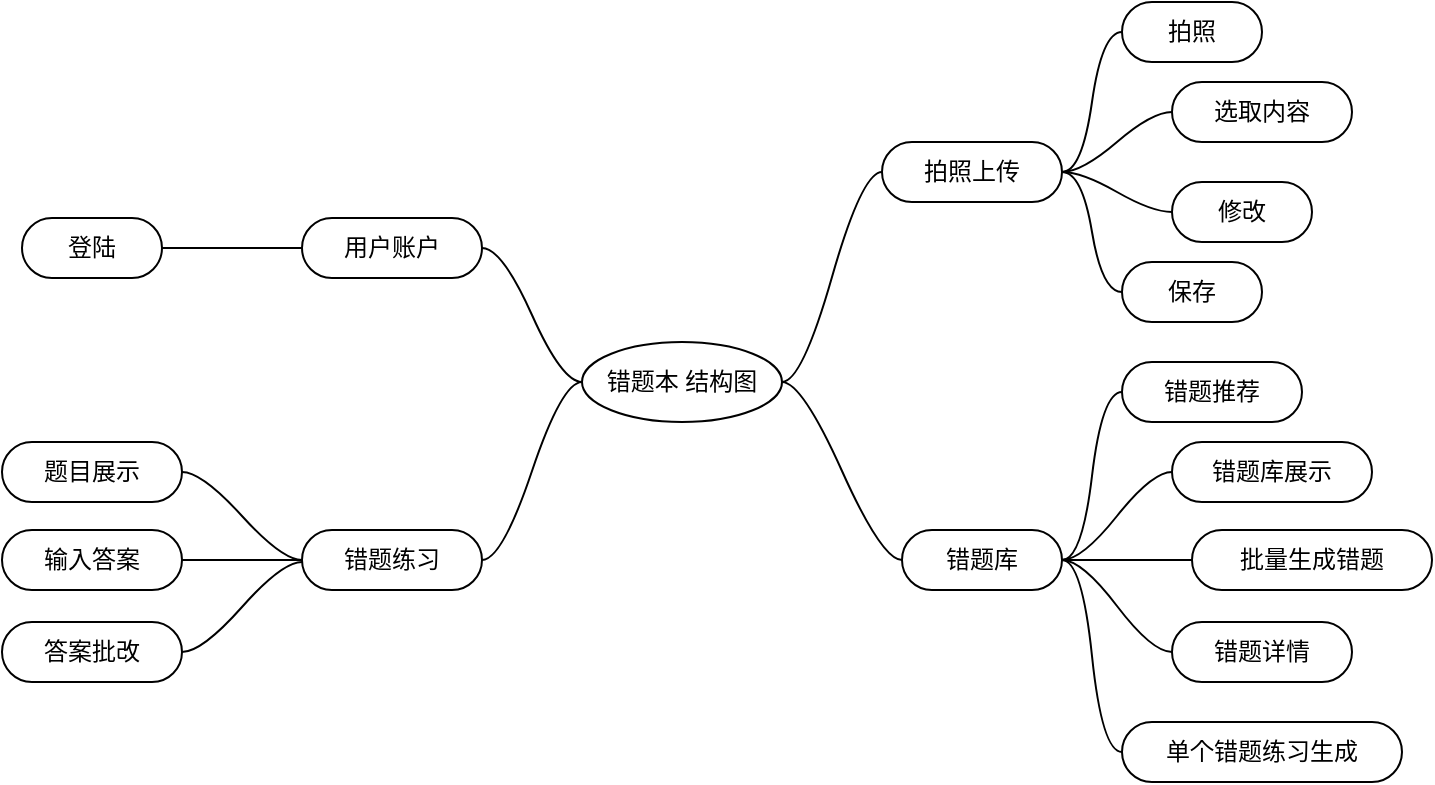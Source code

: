 <mxfile version="22.1.11" type="github" pages="5">
  <diagram id="6a731a19-8d31-9384-78a2-239565b7b9f0" name="Function Structure Diagram">
    <mxGraphModel dx="954" dy="606" grid="1" gridSize="10" guides="1" tooltips="1" connect="1" arrows="1" fold="1" page="1" pageScale="1" pageWidth="1169" pageHeight="827" background="none" math="0" shadow="0">
      <root>
        <mxCell id="0" />
        <mxCell id="1" parent="0" />
        <mxCell id="s-n8ZswoinWRwW3bfTHx-1779" value="错题本 结构图" style="ellipse;whiteSpace=wrap;html=1;align=center;newEdgeStyle={&quot;edgeStyle&quot;:&quot;entityRelationEdgeStyle&quot;,&quot;startArrow&quot;:&quot;none&quot;,&quot;endArrow&quot;:&quot;none&quot;,&quot;segment&quot;:10,&quot;curved&quot;:1,&quot;sourcePerimeterSpacing&quot;:0,&quot;targetPerimeterSpacing&quot;:0};treeFolding=1;treeMoving=1;" vertex="1" parent="1">
          <mxGeometry x="570" y="290" width="100" height="40" as="geometry" />
        </mxCell>
        <mxCell id="s-n8ZswoinWRwW3bfTHx-1782" style="edgeStyle=entityRelationEdgeStyle;rounded=0;orthogonalLoop=1;jettySize=auto;html=1;startArrow=none;endArrow=none;segment=10;curved=1;sourcePerimeterSpacing=0;targetPerimeterSpacing=0;exitX=0;exitY=0.5;exitDx=0;exitDy=0;" edge="1" parent="1" source="s-n8ZswoinWRwW3bfTHx-1780" target="s-n8ZswoinWRwW3bfTHx-1779">
          <mxGeometry relative="1" as="geometry" />
        </mxCell>
        <mxCell id="s-n8ZswoinWRwW3bfTHx-1815" style="edgeStyle=entityRelationEdgeStyle;rounded=0;orthogonalLoop=1;jettySize=auto;html=1;startArrow=none;endArrow=none;segment=10;curved=1;sourcePerimeterSpacing=0;targetPerimeterSpacing=0;entryX=0;entryY=0.5;entryDx=0;entryDy=0;" edge="1" parent="1" source="s-n8ZswoinWRwW3bfTHx-1780" target="s-n8ZswoinWRwW3bfTHx-1811">
          <mxGeometry relative="1" as="geometry" />
        </mxCell>
        <mxCell id="s-n8ZswoinWRwW3bfTHx-1816" style="edgeStyle=entityRelationEdgeStyle;rounded=0;orthogonalLoop=1;jettySize=auto;html=1;startArrow=none;endArrow=none;segment=10;curved=1;sourcePerimeterSpacing=0;targetPerimeterSpacing=0;entryX=0;entryY=0.5;entryDx=0;entryDy=0;" edge="1" parent="1" source="s-n8ZswoinWRwW3bfTHx-1780" target="s-n8ZswoinWRwW3bfTHx-1813">
          <mxGeometry relative="1" as="geometry" />
        </mxCell>
        <mxCell id="EeBT2lqjq_bAMcfWPO_9-10" style="edgeStyle=entityRelationEdgeStyle;rounded=0;orthogonalLoop=1;jettySize=auto;html=1;startArrow=none;endArrow=none;segment=10;curved=1;sourcePerimeterSpacing=0;targetPerimeterSpacing=0;entryX=0;entryY=0.5;entryDx=0;entryDy=0;" edge="1" parent="1" source="s-n8ZswoinWRwW3bfTHx-1780" target="EeBT2lqjq_bAMcfWPO_9-8">
          <mxGeometry relative="1" as="geometry" />
        </mxCell>
        <mxCell id="EeBT2lqjq_bAMcfWPO_9-12" style="edgeStyle=entityRelationEdgeStyle;rounded=0;orthogonalLoop=1;jettySize=auto;html=1;startArrow=none;endArrow=none;segment=10;curved=1;sourcePerimeterSpacing=0;targetPerimeterSpacing=0;entryX=0;entryY=0.5;entryDx=0;entryDy=0;" edge="1" parent="1" source="s-n8ZswoinWRwW3bfTHx-1780" target="EeBT2lqjq_bAMcfWPO_9-11">
          <mxGeometry relative="1" as="geometry" />
        </mxCell>
        <mxCell id="s-n8ZswoinWRwW3bfTHx-1780" value="拍照上传" style="whiteSpace=wrap;html=1;rounded=1;arcSize=50;align=center;verticalAlign=middle;strokeWidth=1;autosize=1;spacing=4;treeFolding=1;treeMoving=1;newEdgeStyle={&quot;edgeStyle&quot;:&quot;entityRelationEdgeStyle&quot;,&quot;startArrow&quot;:&quot;none&quot;,&quot;endArrow&quot;:&quot;none&quot;,&quot;segment&quot;:10,&quot;curved&quot;:1,&quot;sourcePerimeterSpacing&quot;:0,&quot;targetPerimeterSpacing&quot;:0};" vertex="1" parent="1">
          <mxGeometry x="720" y="190" width="90" height="30" as="geometry" />
        </mxCell>
        <mxCell id="s-n8ZswoinWRwW3bfTHx-1805" style="edgeStyle=entityRelationEdgeStyle;rounded=0;orthogonalLoop=1;jettySize=auto;html=1;startArrow=none;endArrow=none;segment=10;curved=1;sourcePerimeterSpacing=0;targetPerimeterSpacing=0;entryX=0;entryY=0.5;entryDx=0;entryDy=0;" edge="1" parent="1" source="s-n8ZswoinWRwW3bfTHx-1783" target="s-n8ZswoinWRwW3bfTHx-1797">
          <mxGeometry relative="1" as="geometry" />
        </mxCell>
        <mxCell id="s-n8ZswoinWRwW3bfTHx-1808" style="edgeStyle=entityRelationEdgeStyle;rounded=0;orthogonalLoop=1;jettySize=auto;html=1;startArrow=none;endArrow=none;segment=10;curved=1;sourcePerimeterSpacing=0;targetPerimeterSpacing=0;entryX=0;entryY=0.5;entryDx=0;entryDy=0;" edge="1" parent="1" source="s-n8ZswoinWRwW3bfTHx-1783" target="s-n8ZswoinWRwW3bfTHx-1807">
          <mxGeometry relative="1" as="geometry" />
        </mxCell>
        <mxCell id="s-n8ZswoinWRwW3bfTHx-1810" style="edgeStyle=entityRelationEdgeStyle;rounded=0;orthogonalLoop=1;jettySize=auto;html=1;startArrow=none;endArrow=none;segment=10;curved=1;sourcePerimeterSpacing=0;targetPerimeterSpacing=0;entryX=0;entryY=0.5;entryDx=0;entryDy=0;" edge="1" parent="1" source="s-n8ZswoinWRwW3bfTHx-1783" target="s-n8ZswoinWRwW3bfTHx-1809">
          <mxGeometry relative="1" as="geometry" />
        </mxCell>
        <mxCell id="EeBT2lqjq_bAMcfWPO_9-2" style="edgeStyle=entityRelationEdgeStyle;rounded=0;orthogonalLoop=1;jettySize=auto;html=1;startArrow=none;endArrow=none;segment=10;curved=1;sourcePerimeterSpacing=0;targetPerimeterSpacing=0;entryX=0;entryY=0.5;entryDx=0;entryDy=0;" edge="1" parent="1" source="s-n8ZswoinWRwW3bfTHx-1783" target="EeBT2lqjq_bAMcfWPO_9-1">
          <mxGeometry relative="1" as="geometry" />
        </mxCell>
        <mxCell id="EeBT2lqjq_bAMcfWPO_9-6" style="edgeStyle=entityRelationEdgeStyle;rounded=0;orthogonalLoop=1;jettySize=auto;html=1;startArrow=none;endArrow=none;segment=10;curved=1;sourcePerimeterSpacing=0;targetPerimeterSpacing=0;entryX=0;entryY=0.5;entryDx=0;entryDy=0;" edge="1" parent="1" source="s-n8ZswoinWRwW3bfTHx-1783" target="EeBT2lqjq_bAMcfWPO_9-3">
          <mxGeometry relative="1" as="geometry" />
        </mxCell>
        <mxCell id="s-n8ZswoinWRwW3bfTHx-1783" value="错题库" style="whiteSpace=wrap;html=1;rounded=1;arcSize=50;align=center;verticalAlign=middle;strokeWidth=1;autosize=1;spacing=4;treeFolding=1;treeMoving=1;newEdgeStyle={&quot;edgeStyle&quot;:&quot;entityRelationEdgeStyle&quot;,&quot;startArrow&quot;:&quot;none&quot;,&quot;endArrow&quot;:&quot;none&quot;,&quot;segment&quot;:10,&quot;curved&quot;:1,&quot;sourcePerimeterSpacing&quot;:0,&quot;targetPerimeterSpacing&quot;:0};" vertex="1" parent="1">
          <mxGeometry x="730" y="384" width="80" height="30" as="geometry" />
        </mxCell>
        <mxCell id="s-n8ZswoinWRwW3bfTHx-1784" value="" style="edgeStyle=entityRelationEdgeStyle;startArrow=none;endArrow=none;segment=10;curved=1;sourcePerimeterSpacing=0;targetPerimeterSpacing=0;rounded=0;exitX=1;exitY=0.5;exitDx=0;exitDy=0;" edge="1" target="s-n8ZswoinWRwW3bfTHx-1783" parent="1" source="s-n8ZswoinWRwW3bfTHx-1779">
          <mxGeometry relative="1" as="geometry">
            <mxPoint x="685" y="435" as="sourcePoint" />
          </mxGeometry>
        </mxCell>
        <mxCell id="s-n8ZswoinWRwW3bfTHx-1790" style="edgeStyle=entityRelationEdgeStyle;rounded=0;orthogonalLoop=1;jettySize=auto;html=1;startArrow=none;endArrow=none;segment=10;curved=1;sourcePerimeterSpacing=0;targetPerimeterSpacing=0;entryX=0;entryY=0.5;entryDx=0;entryDy=0;" edge="1" parent="1" source="s-n8ZswoinWRwW3bfTHx-1787" target="s-n8ZswoinWRwW3bfTHx-1779">
          <mxGeometry relative="1" as="geometry" />
        </mxCell>
        <mxCell id="s-n8ZswoinWRwW3bfTHx-1787" value="用户账户" style="whiteSpace=wrap;html=1;rounded=1;arcSize=50;align=center;verticalAlign=middle;strokeWidth=1;autosize=1;spacing=4;treeFolding=1;treeMoving=1;newEdgeStyle={&quot;edgeStyle&quot;:&quot;entityRelationEdgeStyle&quot;,&quot;startArrow&quot;:&quot;none&quot;,&quot;endArrow&quot;:&quot;none&quot;,&quot;segment&quot;:10,&quot;curved&quot;:1,&quot;sourcePerimeterSpacing&quot;:0,&quot;targetPerimeterSpacing&quot;:0};" vertex="1" parent="1">
          <mxGeometry x="430" y="228" width="90" height="30" as="geometry" />
        </mxCell>
        <mxCell id="s-n8ZswoinWRwW3bfTHx-1792" style="edgeStyle=entityRelationEdgeStyle;rounded=0;orthogonalLoop=1;jettySize=auto;html=1;startArrow=none;endArrow=none;segment=10;curved=1;sourcePerimeterSpacing=0;targetPerimeterSpacing=0;entryX=0;entryY=0.5;entryDx=0;entryDy=0;" edge="1" parent="1" source="s-n8ZswoinWRwW3bfTHx-1789" target="s-n8ZswoinWRwW3bfTHx-1787">
          <mxGeometry relative="1" as="geometry" />
        </mxCell>
        <mxCell id="s-n8ZswoinWRwW3bfTHx-1789" value="登陆" style="whiteSpace=wrap;html=1;rounded=1;arcSize=50;align=center;verticalAlign=middle;strokeWidth=1;autosize=1;spacing=4;treeFolding=1;treeMoving=1;newEdgeStyle={&quot;edgeStyle&quot;:&quot;entityRelationEdgeStyle&quot;,&quot;startArrow&quot;:&quot;none&quot;,&quot;endArrow&quot;:&quot;none&quot;,&quot;segment&quot;:10,&quot;curved&quot;:1,&quot;sourcePerimeterSpacing&quot;:0,&quot;targetPerimeterSpacing&quot;:0};" vertex="1" parent="1">
          <mxGeometry x="290" y="228" width="70" height="30" as="geometry" />
        </mxCell>
        <mxCell id="s-n8ZswoinWRwW3bfTHx-1796" style="edgeStyle=entityRelationEdgeStyle;rounded=0;orthogonalLoop=1;jettySize=auto;html=1;startArrow=none;endArrow=none;segment=10;curved=1;sourcePerimeterSpacing=0;targetPerimeterSpacing=0;entryX=0;entryY=0.5;entryDx=0;entryDy=0;" edge="1" parent="1" source="s-n8ZswoinWRwW3bfTHx-1795" target="s-n8ZswoinWRwW3bfTHx-1779">
          <mxGeometry relative="1" as="geometry" />
        </mxCell>
        <mxCell id="EeBT2lqjq_bAMcfWPO_9-15" style="edgeStyle=entityRelationEdgeStyle;rounded=0;orthogonalLoop=1;jettySize=auto;html=1;startArrow=none;endArrow=none;segment=10;curved=1;sourcePerimeterSpacing=0;targetPerimeterSpacing=0;entryX=1;entryY=0.5;entryDx=0;entryDy=0;" edge="1" parent="1" source="s-n8ZswoinWRwW3bfTHx-1795" target="EeBT2lqjq_bAMcfWPO_9-13">
          <mxGeometry relative="1" as="geometry" />
        </mxCell>
        <mxCell id="s-n8ZswoinWRwW3bfTHx-1795" value="错题练习" style="whiteSpace=wrap;html=1;rounded=1;arcSize=50;align=center;verticalAlign=middle;strokeWidth=1;autosize=1;spacing=4;treeFolding=1;treeMoving=1;newEdgeStyle={&quot;edgeStyle&quot;:&quot;entityRelationEdgeStyle&quot;,&quot;startArrow&quot;:&quot;none&quot;,&quot;endArrow&quot;:&quot;none&quot;,&quot;segment&quot;:10,&quot;curved&quot;:1,&quot;sourcePerimeterSpacing&quot;:0,&quot;targetPerimeterSpacing&quot;:0};" vertex="1" parent="1">
          <mxGeometry x="430" y="384" width="90" height="30" as="geometry" />
        </mxCell>
        <mxCell id="s-n8ZswoinWRwW3bfTHx-1797" value="错题推荐" style="whiteSpace=wrap;html=1;rounded=1;arcSize=50;align=center;verticalAlign=middle;strokeWidth=1;autosize=1;spacing=4;treeFolding=1;treeMoving=1;newEdgeStyle={&quot;edgeStyle&quot;:&quot;entityRelationEdgeStyle&quot;,&quot;startArrow&quot;:&quot;none&quot;,&quot;endArrow&quot;:&quot;none&quot;,&quot;segment&quot;:10,&quot;curved&quot;:1,&quot;sourcePerimeterSpacing&quot;:0,&quot;targetPerimeterSpacing&quot;:0};" vertex="1" parent="1">
          <mxGeometry x="840" y="300" width="90" height="30" as="geometry" />
        </mxCell>
        <mxCell id="s-n8ZswoinWRwW3bfTHx-1807" value="错题库展示" style="whiteSpace=wrap;html=1;rounded=1;arcSize=50;align=center;verticalAlign=middle;strokeWidth=1;autosize=1;spacing=4;treeFolding=1;treeMoving=1;newEdgeStyle={&quot;edgeStyle&quot;:&quot;entityRelationEdgeStyle&quot;,&quot;startArrow&quot;:&quot;none&quot;,&quot;endArrow&quot;:&quot;none&quot;,&quot;segment&quot;:10,&quot;curved&quot;:1,&quot;sourcePerimeterSpacing&quot;:0,&quot;targetPerimeterSpacing&quot;:0};" vertex="1" parent="1">
          <mxGeometry x="865" y="340" width="100" height="30" as="geometry" />
        </mxCell>
        <mxCell id="s-n8ZswoinWRwW3bfTHx-1809" value="错题详情" style="whiteSpace=wrap;html=1;rounded=1;arcSize=50;align=center;verticalAlign=middle;strokeWidth=1;autosize=1;spacing=4;treeFolding=1;treeMoving=1;newEdgeStyle={&quot;edgeStyle&quot;:&quot;entityRelationEdgeStyle&quot;,&quot;startArrow&quot;:&quot;none&quot;,&quot;endArrow&quot;:&quot;none&quot;,&quot;segment&quot;:10,&quot;curved&quot;:1,&quot;sourcePerimeterSpacing&quot;:0,&quot;targetPerimeterSpacing&quot;:0};" vertex="1" parent="1">
          <mxGeometry x="865" y="430" width="90" height="30" as="geometry" />
        </mxCell>
        <mxCell id="s-n8ZswoinWRwW3bfTHx-1811" value="拍照" style="whiteSpace=wrap;html=1;rounded=1;arcSize=50;align=center;verticalAlign=middle;strokeWidth=1;autosize=1;spacing=4;treeFolding=1;treeMoving=1;newEdgeStyle={&quot;edgeStyle&quot;:&quot;entityRelationEdgeStyle&quot;,&quot;startArrow&quot;:&quot;none&quot;,&quot;endArrow&quot;:&quot;none&quot;,&quot;segment&quot;:10,&quot;curved&quot;:1,&quot;sourcePerimeterSpacing&quot;:0,&quot;targetPerimeterSpacing&quot;:0};" vertex="1" parent="1">
          <mxGeometry x="840" y="120" width="70" height="30" as="geometry" />
        </mxCell>
        <mxCell id="s-n8ZswoinWRwW3bfTHx-1813" value="修改" style="whiteSpace=wrap;html=1;rounded=1;arcSize=50;align=center;verticalAlign=middle;strokeWidth=1;autosize=1;spacing=4;treeFolding=1;treeMoving=1;newEdgeStyle={&quot;edgeStyle&quot;:&quot;entityRelationEdgeStyle&quot;,&quot;startArrow&quot;:&quot;none&quot;,&quot;endArrow&quot;:&quot;none&quot;,&quot;segment&quot;:10,&quot;curved&quot;:1,&quot;sourcePerimeterSpacing&quot;:0,&quot;targetPerimeterSpacing&quot;:0};" vertex="1" parent="1">
          <mxGeometry x="865" y="210" width="70" height="30" as="geometry" />
        </mxCell>
        <mxCell id="s-n8ZswoinWRwW3bfTHx-1823" style="edgeStyle=entityRelationEdgeStyle;rounded=0;orthogonalLoop=1;jettySize=auto;html=1;startArrow=none;endArrow=none;segment=10;curved=1;sourcePerimeterSpacing=0;targetPerimeterSpacing=0;" edge="1" parent="1" source="s-n8ZswoinWRwW3bfTHx-1818">
          <mxGeometry relative="1" as="geometry">
            <mxPoint x="430" y="400" as="targetPoint" />
          </mxGeometry>
        </mxCell>
        <mxCell id="s-n8ZswoinWRwW3bfTHx-1818" value="答案批改" style="whiteSpace=wrap;html=1;rounded=1;arcSize=50;align=center;verticalAlign=middle;strokeWidth=1;autosize=1;spacing=4;treeFolding=1;treeMoving=1;newEdgeStyle={&quot;edgeStyle&quot;:&quot;entityRelationEdgeStyle&quot;,&quot;startArrow&quot;:&quot;none&quot;,&quot;endArrow&quot;:&quot;none&quot;,&quot;segment&quot;:10,&quot;curved&quot;:1,&quot;sourcePerimeterSpacing&quot;:0,&quot;targetPerimeterSpacing&quot;:0};" vertex="1" parent="1">
          <mxGeometry x="280" y="430" width="90" height="30" as="geometry" />
        </mxCell>
        <mxCell id="s-n8ZswoinWRwW3bfTHx-1822" style="edgeStyle=entityRelationEdgeStyle;rounded=0;orthogonalLoop=1;jettySize=auto;html=1;startArrow=none;endArrow=none;segment=10;curved=1;sourcePerimeterSpacing=0;targetPerimeterSpacing=0;entryX=0;entryY=0.5;entryDx=0;entryDy=0;" edge="1" parent="1" source="s-n8ZswoinWRwW3bfTHx-1819" target="s-n8ZswoinWRwW3bfTHx-1795">
          <mxGeometry relative="1" as="geometry" />
        </mxCell>
        <mxCell id="s-n8ZswoinWRwW3bfTHx-1819" value="输入答案" style="whiteSpace=wrap;html=1;rounded=1;arcSize=50;align=center;verticalAlign=middle;strokeWidth=1;autosize=1;spacing=4;treeFolding=1;treeMoving=1;newEdgeStyle={&quot;edgeStyle&quot;:&quot;entityRelationEdgeStyle&quot;,&quot;startArrow&quot;:&quot;none&quot;,&quot;endArrow&quot;:&quot;none&quot;,&quot;segment&quot;:10,&quot;curved&quot;:1,&quot;sourcePerimeterSpacing&quot;:0,&quot;targetPerimeterSpacing&quot;:0};" vertex="1" parent="1">
          <mxGeometry x="280" y="384" width="90" height="30" as="geometry" />
        </mxCell>
        <mxCell id="EeBT2lqjq_bAMcfWPO_9-1" value="单个错题练习生成" style="whiteSpace=wrap;html=1;rounded=1;arcSize=50;align=center;verticalAlign=middle;strokeWidth=1;autosize=1;spacing=4;treeFolding=1;treeMoving=1;newEdgeStyle={&quot;edgeStyle&quot;:&quot;entityRelationEdgeStyle&quot;,&quot;startArrow&quot;:&quot;none&quot;,&quot;endArrow&quot;:&quot;none&quot;,&quot;segment&quot;:10,&quot;curved&quot;:1,&quot;sourcePerimeterSpacing&quot;:0,&quot;targetPerimeterSpacing&quot;:0};" vertex="1" parent="1">
          <mxGeometry x="840" y="480" width="140" height="30" as="geometry" />
        </mxCell>
        <mxCell id="EeBT2lqjq_bAMcfWPO_9-3" value="批量生成错题" style="whiteSpace=wrap;html=1;rounded=1;arcSize=50;align=center;verticalAlign=middle;strokeWidth=1;autosize=1;spacing=4;treeFolding=1;treeMoving=1;newEdgeStyle={&quot;edgeStyle&quot;:&quot;entityRelationEdgeStyle&quot;,&quot;startArrow&quot;:&quot;none&quot;,&quot;endArrow&quot;:&quot;none&quot;,&quot;segment&quot;:10,&quot;curved&quot;:1,&quot;sourcePerimeterSpacing&quot;:0,&quot;targetPerimeterSpacing&quot;:0};" vertex="1" parent="1">
          <mxGeometry x="875" y="384" width="120" height="30" as="geometry" />
        </mxCell>
        <mxCell id="EeBT2lqjq_bAMcfWPO_9-8" value="选取内容" style="whiteSpace=wrap;html=1;rounded=1;arcSize=50;align=center;verticalAlign=middle;strokeWidth=1;autosize=1;spacing=4;treeFolding=1;treeMoving=1;newEdgeStyle={&quot;edgeStyle&quot;:&quot;entityRelationEdgeStyle&quot;,&quot;startArrow&quot;:&quot;none&quot;,&quot;endArrow&quot;:&quot;none&quot;,&quot;segment&quot;:10,&quot;curved&quot;:1,&quot;sourcePerimeterSpacing&quot;:0,&quot;targetPerimeterSpacing&quot;:0};" vertex="1" parent="1">
          <mxGeometry x="865" y="160" width="90" height="30" as="geometry" />
        </mxCell>
        <mxCell id="EeBT2lqjq_bAMcfWPO_9-11" value="保存" style="whiteSpace=wrap;html=1;rounded=1;arcSize=50;align=center;verticalAlign=middle;strokeWidth=1;autosize=1;spacing=4;treeFolding=1;treeMoving=1;newEdgeStyle={&quot;edgeStyle&quot;:&quot;entityRelationEdgeStyle&quot;,&quot;startArrow&quot;:&quot;none&quot;,&quot;endArrow&quot;:&quot;none&quot;,&quot;segment&quot;:10,&quot;curved&quot;:1,&quot;sourcePerimeterSpacing&quot;:0,&quot;targetPerimeterSpacing&quot;:0};" vertex="1" parent="1">
          <mxGeometry x="840" y="250" width="70" height="30" as="geometry" />
        </mxCell>
        <mxCell id="EeBT2lqjq_bAMcfWPO_9-13" value="题目展示" style="whiteSpace=wrap;html=1;rounded=1;arcSize=50;align=center;verticalAlign=middle;strokeWidth=1;autosize=1;spacing=4;treeFolding=1;treeMoving=1;newEdgeStyle={&quot;edgeStyle&quot;:&quot;entityRelationEdgeStyle&quot;,&quot;startArrow&quot;:&quot;none&quot;,&quot;endArrow&quot;:&quot;none&quot;,&quot;segment&quot;:10,&quot;curved&quot;:1,&quot;sourcePerimeterSpacing&quot;:0,&quot;targetPerimeterSpacing&quot;:0};" vertex="1" parent="1">
          <mxGeometry x="280" y="340" width="90" height="30" as="geometry" />
        </mxCell>
      </root>
    </mxGraphModel>
  </diagram>
  <diagram id="y46MxKUUoyWQUnrHKwKG" name="Information Structure Diagram">
    <mxGraphModel dx="954" dy="606" grid="1" gridSize="10" guides="1" tooltips="1" connect="1" arrows="1" fold="1" page="1" pageScale="1" pageWidth="850" pageHeight="1100" math="0" shadow="0">
      <root>
        <mxCell id="0" />
        <mxCell id="1" parent="0" />
        <mxCell id="2T7LsfZzMVVYiU9xrfJ1-5" style="edgeStyle=entityRelationEdgeStyle;rounded=0;orthogonalLoop=1;jettySize=auto;html=1;startArrow=none;endArrow=none;segment=10;curved=1;sourcePerimeterSpacing=0;targetPerimeterSpacing=0;entryX=0.5;entryY=1;entryDx=0;entryDy=0;exitX=0.5;exitY=0;exitDx=0;exitDy=0;" edge="1" parent="1" source="2T7LsfZzMVVYiU9xrfJ1-2" target="2T7LsfZzMVVYiU9xrfJ1-3">
          <mxGeometry relative="1" as="geometry" />
        </mxCell>
        <mxCell id="n_tnNFl8hgzOfr8jNIPU-4" style="edgeStyle=entityRelationEdgeStyle;rounded=0;orthogonalLoop=1;jettySize=auto;html=1;startArrow=none;endArrow=none;segment=10;curved=1;sourcePerimeterSpacing=0;targetPerimeterSpacing=0;entryX=0.5;entryY=0;entryDx=0;entryDy=0;exitX=0.5;exitY=1;exitDx=0;exitDy=0;" edge="1" parent="1" source="2T7LsfZzMVVYiU9xrfJ1-2" target="n_tnNFl8hgzOfr8jNIPU-3">
          <mxGeometry relative="1" as="geometry" />
        </mxCell>
        <mxCell id="2T7LsfZzMVVYiU9xrfJ1-2" value="用户" style="ellipse;whiteSpace=wrap;html=1;align=center;newEdgeStyle={&quot;edgeStyle&quot;:&quot;entityRelationEdgeStyle&quot;,&quot;startArrow&quot;:&quot;none&quot;,&quot;endArrow&quot;:&quot;none&quot;,&quot;segment&quot;:10,&quot;curved&quot;:1,&quot;sourcePerimeterSpacing&quot;:0,&quot;targetPerimeterSpacing&quot;:0};treeFolding=1;treeMoving=1;" vertex="1" parent="1">
          <mxGeometry x="300" y="180" width="100" height="40" as="geometry" />
        </mxCell>
        <mxCell id="2T7LsfZzMVVYiU9xrfJ1-3" value="唯一识别码" style="whiteSpace=wrap;html=1;rounded=1;arcSize=50;align=center;verticalAlign=middle;strokeWidth=1;autosize=1;spacing=4;treeFolding=1;treeMoving=1;newEdgeStyle={&quot;edgeStyle&quot;:&quot;entityRelationEdgeStyle&quot;,&quot;startArrow&quot;:&quot;none&quot;,&quot;endArrow&quot;:&quot;none&quot;,&quot;segment&quot;:10,&quot;curved&quot;:1,&quot;sourcePerimeterSpacing&quot;:0,&quot;targetPerimeterSpacing&quot;:0};" vertex="1" parent="1">
          <mxGeometry x="230" y="110" width="100" height="30" as="geometry" />
        </mxCell>
        <mxCell id="n_tnNFl8hgzOfr8jNIPU-32" style="edgeStyle=entityRelationEdgeStyle;rounded=0;orthogonalLoop=1;jettySize=auto;html=1;startArrow=none;endArrow=none;segment=10;curved=1;sourcePerimeterSpacing=0;targetPerimeterSpacing=0;entryX=0;entryY=0.5;entryDx=0;entryDy=0;" edge="1" parent="1" source="n_tnNFl8hgzOfr8jNIPU-3" target="n_tnNFl8hgzOfr8jNIPU-5">
          <mxGeometry relative="1" as="geometry" />
        </mxCell>
        <mxCell id="n_tnNFl8hgzOfr8jNIPU-33" style="edgeStyle=entityRelationEdgeStyle;rounded=0;orthogonalLoop=1;jettySize=auto;html=1;startArrow=none;endArrow=none;segment=10;curved=1;sourcePerimeterSpacing=0;targetPerimeterSpacing=0;entryX=1;entryY=0.5;entryDx=0;entryDy=0;" edge="1" parent="1" source="n_tnNFl8hgzOfr8jNIPU-3" target="n_tnNFl8hgzOfr8jNIPU-20">
          <mxGeometry relative="1" as="geometry" />
        </mxCell>
        <mxCell id="n_tnNFl8hgzOfr8jNIPU-3" value="错题本" style="ellipse;whiteSpace=wrap;html=1;align=center;newEdgeStyle={&quot;edgeStyle&quot;:&quot;entityRelationEdgeStyle&quot;,&quot;startArrow&quot;:&quot;none&quot;,&quot;endArrow&quot;:&quot;none&quot;,&quot;segment&quot;:10,&quot;curved&quot;:1,&quot;sourcePerimeterSpacing&quot;:0,&quot;targetPerimeterSpacing&quot;:0};treeFolding=1;treeMoving=1;" vertex="1" parent="1">
          <mxGeometry x="340" y="270" width="100" height="40" as="geometry" />
        </mxCell>
        <mxCell id="n_tnNFl8hgzOfr8jNIPU-8" style="edgeStyle=entityRelationEdgeStyle;rounded=0;orthogonalLoop=1;jettySize=auto;html=1;startArrow=none;endArrow=none;segment=10;curved=1;sourcePerimeterSpacing=0;targetPerimeterSpacing=0;entryX=0;entryY=0.5;entryDx=0;entryDy=0;" edge="1" parent="1" source="n_tnNFl8hgzOfr8jNIPU-5" target="n_tnNFl8hgzOfr8jNIPU-6">
          <mxGeometry relative="1" as="geometry" />
        </mxCell>
        <mxCell id="n_tnNFl8hgzOfr8jNIPU-13" style="edgeStyle=entityRelationEdgeStyle;rounded=0;orthogonalLoop=1;jettySize=auto;html=1;startArrow=none;endArrow=none;segment=10;curved=1;sourcePerimeterSpacing=0;targetPerimeterSpacing=0;entryX=0;entryY=0.5;entryDx=0;entryDy=0;" edge="1" parent="1" source="n_tnNFl8hgzOfr8jNIPU-5" target="n_tnNFl8hgzOfr8jNIPU-10">
          <mxGeometry relative="1" as="geometry" />
        </mxCell>
        <mxCell id="n_tnNFl8hgzOfr8jNIPU-16" style="edgeStyle=entityRelationEdgeStyle;rounded=0;orthogonalLoop=1;jettySize=auto;html=1;startArrow=none;endArrow=none;segment=10;curved=1;sourcePerimeterSpacing=0;targetPerimeterSpacing=0;entryX=0;entryY=0.5;entryDx=0;entryDy=0;" edge="1" parent="1" source="n_tnNFl8hgzOfr8jNIPU-5" target="n_tnNFl8hgzOfr8jNIPU-14">
          <mxGeometry relative="1" as="geometry" />
        </mxCell>
        <mxCell id="n_tnNFl8hgzOfr8jNIPU-19" style="edgeStyle=entityRelationEdgeStyle;rounded=0;orthogonalLoop=1;jettySize=auto;html=1;startArrow=none;endArrow=none;segment=10;curved=1;sourcePerimeterSpacing=0;targetPerimeterSpacing=0;" edge="1" parent="1" source="n_tnNFl8hgzOfr8jNIPU-5" target="n_tnNFl8hgzOfr8jNIPU-17">
          <mxGeometry relative="1" as="geometry" />
        </mxCell>
        <mxCell id="n_tnNFl8hgzOfr8jNIPU-49" style="edgeStyle=entityRelationEdgeStyle;rounded=0;orthogonalLoop=1;jettySize=auto;html=1;startArrow=none;endArrow=none;segment=10;curved=1;sourcePerimeterSpacing=0;targetPerimeterSpacing=0;entryX=0;entryY=0.5;entryDx=0;entryDy=0;" edge="1" parent="1" source="n_tnNFl8hgzOfr8jNIPU-5" target="n_tnNFl8hgzOfr8jNIPU-46">
          <mxGeometry relative="1" as="geometry" />
        </mxCell>
        <mxCell id="n_tnNFl8hgzOfr8jNIPU-5" value="错题" style="ellipse;whiteSpace=wrap;html=1;align=center;newEdgeStyle={&quot;edgeStyle&quot;:&quot;entityRelationEdgeStyle&quot;,&quot;startArrow&quot;:&quot;none&quot;,&quot;endArrow&quot;:&quot;none&quot;,&quot;segment&quot;:10,&quot;curved&quot;:1,&quot;sourcePerimeterSpacing&quot;:0,&quot;targetPerimeterSpacing&quot;:0};treeFolding=1;treeMoving=1;" vertex="1" parent="1">
          <mxGeometry x="460" y="380" width="100" height="40" as="geometry" />
        </mxCell>
        <mxCell id="n_tnNFl8hgzOfr8jNIPU-6" value="图片" style="whiteSpace=wrap;html=1;rounded=1;arcSize=50;align=center;verticalAlign=middle;strokeWidth=1;autosize=1;spacing=4;treeFolding=1;treeMoving=1;newEdgeStyle={&quot;edgeStyle&quot;:&quot;entityRelationEdgeStyle&quot;,&quot;startArrow&quot;:&quot;none&quot;,&quot;endArrow&quot;:&quot;none&quot;,&quot;segment&quot;:10,&quot;curved&quot;:1,&quot;sourcePerimeterSpacing&quot;:0,&quot;targetPerimeterSpacing&quot;:0};" vertex="1" parent="1">
          <mxGeometry x="610" y="290" width="70" height="30" as="geometry" />
        </mxCell>
        <mxCell id="n_tnNFl8hgzOfr8jNIPU-10" value="题目" style="whiteSpace=wrap;html=1;rounded=1;arcSize=50;align=center;verticalAlign=middle;strokeWidth=1;autosize=1;spacing=4;treeFolding=1;treeMoving=1;newEdgeStyle={&quot;edgeStyle&quot;:&quot;entityRelationEdgeStyle&quot;,&quot;startArrow&quot;:&quot;none&quot;,&quot;endArrow&quot;:&quot;none&quot;,&quot;segment&quot;:10,&quot;curved&quot;:1,&quot;sourcePerimeterSpacing&quot;:0,&quot;targetPerimeterSpacing&quot;:0};" vertex="1" parent="1">
          <mxGeometry x="640" y="340" width="70" height="30" as="geometry" />
        </mxCell>
        <mxCell id="n_tnNFl8hgzOfr8jNIPU-14" value="训练次数" style="whiteSpace=wrap;html=1;rounded=1;arcSize=50;align=center;verticalAlign=middle;strokeWidth=1;autosize=1;spacing=4;treeFolding=1;treeMoving=1;newEdgeStyle={&quot;edgeStyle&quot;:&quot;entityRelationEdgeStyle&quot;,&quot;startArrow&quot;:&quot;none&quot;,&quot;endArrow&quot;:&quot;none&quot;,&quot;segment&quot;:10,&quot;curved&quot;:1,&quot;sourcePerimeterSpacing&quot;:0,&quot;targetPerimeterSpacing&quot;:0};" vertex="1" parent="1">
          <mxGeometry x="645" y="430" width="90" height="30" as="geometry" />
        </mxCell>
        <mxCell id="n_tnNFl8hgzOfr8jNIPU-17" value="熟练程度" style="whiteSpace=wrap;html=1;rounded=1;arcSize=50;align=center;verticalAlign=middle;strokeWidth=1;autosize=1;spacing=4;treeFolding=1;treeMoving=1;newEdgeStyle={&quot;edgeStyle&quot;:&quot;entityRelationEdgeStyle&quot;,&quot;startArrow&quot;:&quot;none&quot;,&quot;endArrow&quot;:&quot;none&quot;,&quot;segment&quot;:10,&quot;curved&quot;:1,&quot;sourcePerimeterSpacing&quot;:0,&quot;targetPerimeterSpacing&quot;:0};" vertex="1" parent="1">
          <mxGeometry x="610" y="480" width="90" height="30" as="geometry" />
        </mxCell>
        <mxCell id="n_tnNFl8hgzOfr8jNIPU-23" style="edgeStyle=entityRelationEdgeStyle;rounded=0;orthogonalLoop=1;jettySize=auto;html=1;startArrow=none;endArrow=none;segment=10;curved=1;sourcePerimeterSpacing=0;targetPerimeterSpacing=0;entryX=1;entryY=0.5;entryDx=0;entryDy=0;" edge="1" parent="1" source="n_tnNFl8hgzOfr8jNIPU-20" target="n_tnNFl8hgzOfr8jNIPU-21">
          <mxGeometry relative="1" as="geometry" />
        </mxCell>
        <mxCell id="n_tnNFl8hgzOfr8jNIPU-36" style="edgeStyle=entityRelationEdgeStyle;rounded=0;orthogonalLoop=1;jettySize=auto;html=1;startArrow=none;endArrow=none;segment=10;curved=1;sourcePerimeterSpacing=0;targetPerimeterSpacing=0;entryX=1;entryY=0.5;entryDx=0;entryDy=0;" edge="1" parent="1" source="n_tnNFl8hgzOfr8jNIPU-20" target="n_tnNFl8hgzOfr8jNIPU-34">
          <mxGeometry relative="1" as="geometry" />
        </mxCell>
        <mxCell id="n_tnNFl8hgzOfr8jNIPU-42" style="edgeStyle=entityRelationEdgeStyle;rounded=0;orthogonalLoop=1;jettySize=auto;html=1;startArrow=none;endArrow=none;segment=10;curved=1;sourcePerimeterSpacing=0;targetPerimeterSpacing=0;entryX=1;entryY=0.5;entryDx=0;entryDy=0;" edge="1" parent="1" source="n_tnNFl8hgzOfr8jNIPU-20" target="n_tnNFl8hgzOfr8jNIPU-40">
          <mxGeometry relative="1" as="geometry" />
        </mxCell>
        <mxCell id="n_tnNFl8hgzOfr8jNIPU-45" style="edgeStyle=entityRelationEdgeStyle;rounded=0;orthogonalLoop=1;jettySize=auto;html=1;startArrow=none;endArrow=none;segment=10;curved=1;sourcePerimeterSpacing=0;targetPerimeterSpacing=0;" edge="1" parent="1" source="n_tnNFl8hgzOfr8jNIPU-20" target="n_tnNFl8hgzOfr8jNIPU-43">
          <mxGeometry relative="1" as="geometry" />
        </mxCell>
        <mxCell id="n_tnNFl8hgzOfr8jNIPU-20" value="练习题" style="ellipse;whiteSpace=wrap;html=1;align=center;newEdgeStyle={&quot;edgeStyle&quot;:&quot;entityRelationEdgeStyle&quot;,&quot;startArrow&quot;:&quot;none&quot;,&quot;endArrow&quot;:&quot;none&quot;,&quot;segment&quot;:10,&quot;curved&quot;:1,&quot;sourcePerimeterSpacing&quot;:0,&quot;targetPerimeterSpacing&quot;:0};treeFolding=1;treeMoving=1;" vertex="1" parent="1">
          <mxGeometry x="210" y="380" width="100" height="40" as="geometry" />
        </mxCell>
        <mxCell id="n_tnNFl8hgzOfr8jNIPU-21" value="题目&lt;br&gt;" style="whiteSpace=wrap;html=1;rounded=1;arcSize=50;align=center;verticalAlign=middle;strokeWidth=1;autosize=1;spacing=4;treeFolding=1;treeMoving=1;newEdgeStyle={&quot;edgeStyle&quot;:&quot;entityRelationEdgeStyle&quot;,&quot;startArrow&quot;:&quot;none&quot;,&quot;endArrow&quot;:&quot;none&quot;,&quot;segment&quot;:10,&quot;curved&quot;:1,&quot;sourcePerimeterSpacing&quot;:0,&quot;targetPerimeterSpacing&quot;:0};" vertex="1" parent="1">
          <mxGeometry x="80" y="300" width="70" height="30" as="geometry" />
        </mxCell>
        <mxCell id="n_tnNFl8hgzOfr8jNIPU-34" value="用户输入" style="whiteSpace=wrap;html=1;rounded=1;arcSize=50;align=center;verticalAlign=middle;strokeWidth=1;autosize=1;spacing=4;treeFolding=1;treeMoving=1;newEdgeStyle={&quot;edgeStyle&quot;:&quot;entityRelationEdgeStyle&quot;,&quot;startArrow&quot;:&quot;none&quot;,&quot;endArrow&quot;:&quot;none&quot;,&quot;segment&quot;:10,&quot;curved&quot;:1,&quot;sourcePerimeterSpacing&quot;:0,&quot;targetPerimeterSpacing&quot;:0};" vertex="1" parent="1">
          <mxGeometry x="40" y="360" width="90" height="30" as="geometry" />
        </mxCell>
        <mxCell id="n_tnNFl8hgzOfr8jNIPU-40" value="结果" style="whiteSpace=wrap;html=1;rounded=1;arcSize=50;align=center;verticalAlign=middle;strokeWidth=1;autosize=1;spacing=4;treeFolding=1;treeMoving=1;newEdgeStyle={&quot;edgeStyle&quot;:&quot;entityRelationEdgeStyle&quot;,&quot;startArrow&quot;:&quot;none&quot;,&quot;endArrow&quot;:&quot;none&quot;,&quot;segment&quot;:10,&quot;curved&quot;:1,&quot;sourcePerimeterSpacing&quot;:0,&quot;targetPerimeterSpacing&quot;:0};" vertex="1" parent="1">
          <mxGeometry x="60" y="420" width="70" height="30" as="geometry" />
        </mxCell>
        <mxCell id="n_tnNFl8hgzOfr8jNIPU-43" value="关联错题" style="whiteSpace=wrap;html=1;rounded=1;arcSize=50;align=center;verticalAlign=middle;strokeWidth=1;autosize=1;spacing=4;treeFolding=1;treeMoving=1;newEdgeStyle={&quot;edgeStyle&quot;:&quot;entityRelationEdgeStyle&quot;,&quot;startArrow&quot;:&quot;none&quot;,&quot;endArrow&quot;:&quot;none&quot;,&quot;segment&quot;:10,&quot;curved&quot;:1,&quot;sourcePerimeterSpacing&quot;:0,&quot;targetPerimeterSpacing&quot;:0};" vertex="1" parent="1">
          <mxGeometry x="65" y="478" width="90" height="30" as="geometry" />
        </mxCell>
        <mxCell id="n_tnNFl8hgzOfr8jNIPU-46" value="创建时间" style="whiteSpace=wrap;html=1;rounded=1;arcSize=50;align=center;verticalAlign=middle;strokeWidth=1;autosize=1;spacing=4;treeFolding=1;treeMoving=1;newEdgeStyle={&quot;edgeStyle&quot;:&quot;entityRelationEdgeStyle&quot;,&quot;startArrow&quot;:&quot;none&quot;,&quot;endArrow&quot;:&quot;none&quot;,&quot;segment&quot;:10,&quot;curved&quot;:1,&quot;sourcePerimeterSpacing&quot;:0,&quot;targetPerimeterSpacing&quot;:0};" vertex="1" parent="1">
          <mxGeometry x="670" y="385" width="90" height="30" as="geometry" />
        </mxCell>
      </root>
    </mxGraphModel>
  </diagram>
  <diagram id="1zy0tcRsy9P7M1kEBpyo" name="Product Structure Diagram">
    <mxGraphModel dx="954" dy="606" grid="1" gridSize="10" guides="1" tooltips="1" connect="1" arrows="1" fold="1" page="1" pageScale="1" pageWidth="850" pageHeight="1100" math="0" shadow="0">
      <root>
        <mxCell id="0" />
        <mxCell id="1" parent="0" />
        <mxCell id="cICh9EJMZ9ynwOE7OCYy-3" style="edgeStyle=entityRelationEdgeStyle;rounded=0;orthogonalLoop=1;jettySize=auto;html=1;startArrow=none;endArrow=none;segment=10;curved=1;sourcePerimeterSpacing=0;targetPerimeterSpacing=0;" edge="1" parent="1" source="cICh9EJMZ9ynwOE7OCYy-1" target="cICh9EJMZ9ynwOE7OCYy-2">
          <mxGeometry relative="1" as="geometry" />
        </mxCell>
        <mxCell id="kSYMdr_3ROGAJpMilexQ-33" style="edgeStyle=entityRelationEdgeStyle;rounded=0;orthogonalLoop=1;jettySize=auto;html=1;startArrow=none;endArrow=none;segment=10;curved=1;sourcePerimeterSpacing=0;targetPerimeterSpacing=0;entryX=0;entryY=0.5;entryDx=0;entryDy=0;" edge="1" parent="1" source="cICh9EJMZ9ynwOE7OCYy-1" target="kSYMdr_3ROGAJpMilexQ-32">
          <mxGeometry relative="1" as="geometry" />
        </mxCell>
        <mxCell id="BI8iLUj6IKuQwwcAN_BR-27" style="edgeStyle=entityRelationEdgeStyle;rounded=0;orthogonalLoop=1;jettySize=auto;html=1;startArrow=none;endArrow=none;segment=10;curved=1;sourcePerimeterSpacing=0;targetPerimeterSpacing=0;entryX=0;entryY=0.5;entryDx=0;entryDy=0;" edge="1" parent="1" source="cICh9EJMZ9ynwOE7OCYy-1" target="BI8iLUj6IKuQwwcAN_BR-26">
          <mxGeometry relative="1" as="geometry" />
        </mxCell>
        <mxCell id="cICh9EJMZ9ynwOE7OCYy-1" value="错题本" style="ellipse;whiteSpace=wrap;html=1;align=center;newEdgeStyle={&quot;edgeStyle&quot;:&quot;entityRelationEdgeStyle&quot;,&quot;startArrow&quot;:&quot;none&quot;,&quot;endArrow&quot;:&quot;none&quot;,&quot;segment&quot;:10,&quot;curved&quot;:1,&quot;sourcePerimeterSpacing&quot;:0,&quot;targetPerimeterSpacing&quot;:0};treeFolding=1;treeMoving=1;" vertex="1" parent="1">
          <mxGeometry y="570" width="100" height="40" as="geometry" />
        </mxCell>
        <mxCell id="cICh9EJMZ9ynwOE7OCYy-6" style="edgeStyle=entityRelationEdgeStyle;rounded=0;orthogonalLoop=1;jettySize=auto;html=1;startArrow=none;endArrow=none;segment=10;curved=1;sourcePerimeterSpacing=0;targetPerimeterSpacing=0;entryX=0;entryY=0.5;entryDx=0;entryDy=0;" edge="1" parent="1" source="cICh9EJMZ9ynwOE7OCYy-2">
          <mxGeometry relative="1" as="geometry">
            <mxPoint x="260" y="195" as="targetPoint" />
          </mxGeometry>
        </mxCell>
        <mxCell id="cICh9EJMZ9ynwOE7OCYy-10" style="edgeStyle=entityRelationEdgeStyle;rounded=0;orthogonalLoop=1;jettySize=auto;html=1;startArrow=none;endArrow=none;segment=10;curved=1;sourcePerimeterSpacing=0;targetPerimeterSpacing=0;" edge="1" parent="1" source="cICh9EJMZ9ynwOE7OCYy-2">
          <mxGeometry relative="1" as="geometry">
            <mxPoint x="260" y="405" as="targetPoint" />
          </mxGeometry>
        </mxCell>
        <mxCell id="cICh9EJMZ9ynwOE7OCYy-2" value="首页" style="ellipse;whiteSpace=wrap;html=1;align=center;newEdgeStyle={&quot;edgeStyle&quot;:&quot;entityRelationEdgeStyle&quot;,&quot;startArrow&quot;:&quot;none&quot;,&quot;endArrow&quot;:&quot;none&quot;,&quot;segment&quot;:10,&quot;curved&quot;:1,&quot;sourcePerimeterSpacing&quot;:0,&quot;targetPerimeterSpacing&quot;:0};treeFolding=1;treeMoving=1;" vertex="1" parent="1">
          <mxGeometry x="130" y="280" width="100" height="40" as="geometry" />
        </mxCell>
        <mxCell id="BI8iLUj6IKuQwwcAN_BR-2" value="" style="edgeStyle=entityRelationEdgeStyle;rounded=0;orthogonalLoop=1;jettySize=auto;html=1;startArrow=none;endArrow=none;segment=10;curved=1;sourcePerimeterSpacing=0;targetPerimeterSpacing=0;" edge="1" parent="1" source="st1JMAznDpDhFJXI8PSG-4" target="BI8iLUj6IKuQwwcAN_BR-1">
          <mxGeometry relative="1" as="geometry" />
        </mxCell>
        <mxCell id="BI8iLUj6IKuQwwcAN_BR-3" value="" style="edgeStyle=entityRelationEdgeStyle;rounded=0;orthogonalLoop=1;jettySize=auto;html=1;startArrow=none;endArrow=none;segment=10;curved=1;sourcePerimeterSpacing=0;targetPerimeterSpacing=0;" edge="1" parent="1" source="st1JMAznDpDhFJXI8PSG-4" target="BI8iLUj6IKuQwwcAN_BR-1">
          <mxGeometry relative="1" as="geometry" />
        </mxCell>
        <mxCell id="BI8iLUj6IKuQwwcAN_BR-5" style="edgeStyle=entityRelationEdgeStyle;rounded=0;orthogonalLoop=1;jettySize=auto;html=1;startArrow=none;endArrow=none;segment=10;curved=1;sourcePerimeterSpacing=0;targetPerimeterSpacing=0;entryX=0;entryY=0.5;entryDx=0;entryDy=0;" edge="1" parent="1" source="st1JMAznDpDhFJXI8PSG-4" target="BI8iLUj6IKuQwwcAN_BR-4">
          <mxGeometry relative="1" as="geometry" />
        </mxCell>
        <mxCell id="BI8iLUj6IKuQwwcAN_BR-10" style="edgeStyle=entityRelationEdgeStyle;rounded=0;orthogonalLoop=1;jettySize=auto;html=1;startArrow=none;endArrow=none;segment=10;curved=1;sourcePerimeterSpacing=0;targetPerimeterSpacing=0;entryX=0;entryY=0.5;entryDx=0;entryDy=0;" edge="1" parent="1" source="st1JMAznDpDhFJXI8PSG-4" target="kSYMdr_3ROGAJpMilexQ-16">
          <mxGeometry relative="1" as="geometry" />
        </mxCell>
        <mxCell id="9LDfvEQCezsJGFnNgExV-6" style="edgeStyle=entityRelationEdgeStyle;rounded=0;orthogonalLoop=1;jettySize=auto;html=1;startArrow=none;endArrow=none;segment=10;curved=1;sourcePerimeterSpacing=0;targetPerimeterSpacing=0;entryX=0;entryY=0.5;entryDx=0;entryDy=0;" edge="1" parent="1" source="st1JMAznDpDhFJXI8PSG-4" target="9LDfvEQCezsJGFnNgExV-2">
          <mxGeometry relative="1" as="geometry" />
        </mxCell>
        <mxCell id="st1JMAznDpDhFJXI8PSG-4" value="错题库" style="whiteSpace=wrap;html=1;rounded=1;arcSize=50;align=center;verticalAlign=middle;strokeWidth=1;autosize=1;spacing=4;treeFolding=1;treeMoving=1;newEdgeStyle={&quot;edgeStyle&quot;:&quot;entityRelationEdgeStyle&quot;,&quot;startArrow&quot;:&quot;none&quot;,&quot;endArrow&quot;:&quot;none&quot;,&quot;segment&quot;:10,&quot;curved&quot;:1,&quot;sourcePerimeterSpacing&quot;:0,&quot;targetPerimeterSpacing&quot;:0};" vertex="1" parent="1">
          <mxGeometry x="260" y="180" width="80" height="30" as="geometry" />
        </mxCell>
        <mxCell id="kSYMdr_3ROGAJpMilexQ-5" style="edgeStyle=entityRelationEdgeStyle;rounded=0;orthogonalLoop=1;jettySize=auto;html=1;startArrow=none;endArrow=none;segment=10;curved=1;sourcePerimeterSpacing=0;targetPerimeterSpacing=0;entryX=0;entryY=0.5;entryDx=0;entryDy=0;" edge="1" parent="1" source="st1JMAznDpDhFJXI8PSG-7" target="kSYMdr_3ROGAJpMilexQ-2">
          <mxGeometry relative="1" as="geometry" />
        </mxCell>
        <mxCell id="kSYMdr_3ROGAJpMilexQ-6" style="edgeStyle=entityRelationEdgeStyle;rounded=0;orthogonalLoop=1;jettySize=auto;html=1;startArrow=none;endArrow=none;segment=10;curved=1;sourcePerimeterSpacing=0;targetPerimeterSpacing=0;entryX=0;entryY=0.5;entryDx=0;entryDy=0;" edge="1" parent="1" source="st1JMAznDpDhFJXI8PSG-7" target="kSYMdr_3ROGAJpMilexQ-4">
          <mxGeometry relative="1" as="geometry" />
        </mxCell>
        <mxCell id="kSYMdr_3ROGAJpMilexQ-9" style="edgeStyle=entityRelationEdgeStyle;rounded=0;orthogonalLoop=1;jettySize=auto;html=1;startArrow=none;endArrow=none;segment=10;curved=1;sourcePerimeterSpacing=0;targetPerimeterSpacing=0;entryX=0;entryY=0.5;entryDx=0;entryDy=0;" edge="1" parent="1" source="st1JMAznDpDhFJXI8PSG-7" target="kSYMdr_3ROGAJpMilexQ-7">
          <mxGeometry relative="1" as="geometry" />
        </mxCell>
        <mxCell id="st1JMAznDpDhFJXI8PSG-7" value="拍照" style="whiteSpace=wrap;html=1;rounded=1;arcSize=50;align=center;verticalAlign=middle;strokeWidth=1;autosize=1;spacing=4;treeFolding=1;treeMoving=1;newEdgeStyle={&quot;edgeStyle&quot;:&quot;entityRelationEdgeStyle&quot;,&quot;startArrow&quot;:&quot;none&quot;,&quot;endArrow&quot;:&quot;none&quot;,&quot;segment&quot;:10,&quot;curved&quot;:1,&quot;sourcePerimeterSpacing&quot;:0,&quot;targetPerimeterSpacing&quot;:0};" vertex="1" parent="1">
          <mxGeometry x="260" y="390" width="70" height="30" as="geometry" />
        </mxCell>
        <mxCell id="kSYMdr_3ROGAJpMilexQ-2" value="重新拍照" style="whiteSpace=wrap;html=1;rounded=1;arcSize=50;align=center;verticalAlign=middle;strokeWidth=1;autosize=1;spacing=4;treeFolding=1;treeMoving=1;newEdgeStyle={&quot;edgeStyle&quot;:&quot;entityRelationEdgeStyle&quot;,&quot;startArrow&quot;:&quot;none&quot;,&quot;endArrow&quot;:&quot;none&quot;,&quot;segment&quot;:10,&quot;curved&quot;:1,&quot;sourcePerimeterSpacing&quot;:0,&quot;targetPerimeterSpacing&quot;:0};" vertex="1" parent="1">
          <mxGeometry x="400" y="350" width="90" height="30" as="geometry" />
        </mxCell>
        <mxCell id="kSYMdr_3ROGAJpMilexQ-4" value="范围选取" style="whiteSpace=wrap;html=1;rounded=1;arcSize=50;align=center;verticalAlign=middle;strokeWidth=1;autosize=1;spacing=4;treeFolding=1;treeMoving=1;newEdgeStyle={&quot;edgeStyle&quot;:&quot;entityRelationEdgeStyle&quot;,&quot;startArrow&quot;:&quot;none&quot;,&quot;endArrow&quot;:&quot;none&quot;,&quot;segment&quot;:10,&quot;curved&quot;:1,&quot;sourcePerimeterSpacing&quot;:0,&quot;targetPerimeterSpacing&quot;:0};" vertex="1" parent="1">
          <mxGeometry x="420" y="390" width="90" height="30" as="geometry" />
        </mxCell>
        <mxCell id="kSYMdr_3ROGAJpMilexQ-14" style="edgeStyle=entityRelationEdgeStyle;rounded=0;orthogonalLoop=1;jettySize=auto;html=1;startArrow=none;endArrow=none;segment=10;curved=1;sourcePerimeterSpacing=0;targetPerimeterSpacing=0;entryX=0;entryY=0.5;entryDx=0;entryDy=0;" edge="1" parent="1" source="kSYMdr_3ROGAJpMilexQ-7" target="kSYMdr_3ROGAJpMilexQ-10">
          <mxGeometry relative="1" as="geometry" />
        </mxCell>
        <mxCell id="kSYMdr_3ROGAJpMilexQ-15" style="edgeStyle=entityRelationEdgeStyle;rounded=0;orthogonalLoop=1;jettySize=auto;html=1;startArrow=none;endArrow=none;segment=10;curved=1;sourcePerimeterSpacing=0;targetPerimeterSpacing=0;entryX=0;entryY=0.5;entryDx=0;entryDy=0;" edge="1" parent="1" source="kSYMdr_3ROGAJpMilexQ-7" target="kSYMdr_3ROGAJpMilexQ-12">
          <mxGeometry relative="1" as="geometry" />
        </mxCell>
        <mxCell id="kSYMdr_3ROGAJpMilexQ-7" value="确定" style="whiteSpace=wrap;html=1;rounded=1;arcSize=50;align=center;verticalAlign=middle;strokeWidth=1;autosize=1;spacing=4;treeFolding=1;treeMoving=1;newEdgeStyle={&quot;edgeStyle&quot;:&quot;entityRelationEdgeStyle&quot;,&quot;startArrow&quot;:&quot;none&quot;,&quot;endArrow&quot;:&quot;none&quot;,&quot;segment&quot;:10,&quot;curved&quot;:1,&quot;sourcePerimeterSpacing&quot;:0,&quot;targetPerimeterSpacing&quot;:0};" vertex="1" parent="1">
          <mxGeometry x="400" y="430" width="70" height="30" as="geometry" />
        </mxCell>
        <mxCell id="kSYMdr_3ROGAJpMilexQ-10" value="题目编辑" style="whiteSpace=wrap;html=1;rounded=1;arcSize=50;align=center;verticalAlign=middle;strokeWidth=1;autosize=1;spacing=4;treeFolding=1;treeMoving=1;newEdgeStyle={&quot;edgeStyle&quot;:&quot;entityRelationEdgeStyle&quot;,&quot;startArrow&quot;:&quot;none&quot;,&quot;endArrow&quot;:&quot;none&quot;,&quot;segment&quot;:10,&quot;curved&quot;:1,&quot;sourcePerimeterSpacing&quot;:0,&quot;targetPerimeterSpacing&quot;:0};" vertex="1" parent="1">
          <mxGeometry x="540" y="400" width="90" height="30" as="geometry" />
        </mxCell>
        <mxCell id="kSYMdr_3ROGAJpMilexQ-30" style="edgeStyle=entityRelationEdgeStyle;rounded=0;orthogonalLoop=1;jettySize=auto;html=1;startArrow=none;endArrow=none;segment=10;curved=1;sourcePerimeterSpacing=0;targetPerimeterSpacing=0;entryX=0;entryY=0.5;entryDx=0;entryDy=0;" edge="1" parent="1" source="kSYMdr_3ROGAJpMilexQ-12" target="kSYMdr_3ROGAJpMilexQ-27">
          <mxGeometry relative="1" as="geometry" />
        </mxCell>
        <mxCell id="kSYMdr_3ROGAJpMilexQ-12" value="保存" style="whiteSpace=wrap;html=1;rounded=1;arcSize=50;align=center;verticalAlign=middle;strokeWidth=1;autosize=1;spacing=4;treeFolding=1;treeMoving=1;newEdgeStyle={&quot;edgeStyle&quot;:&quot;entityRelationEdgeStyle&quot;,&quot;startArrow&quot;:&quot;none&quot;,&quot;endArrow&quot;:&quot;none&quot;,&quot;segment&quot;:10,&quot;curved&quot;:1,&quot;sourcePerimeterSpacing&quot;:0,&quot;targetPerimeterSpacing&quot;:0};" vertex="1" parent="1">
          <mxGeometry x="540" y="450" width="70" height="30" as="geometry" />
        </mxCell>
        <mxCell id="kSYMdr_3ROGAJpMilexQ-29" style="edgeStyle=entityRelationEdgeStyle;rounded=0;orthogonalLoop=1;jettySize=auto;html=1;startArrow=none;endArrow=none;segment=10;curved=1;sourcePerimeterSpacing=0;targetPerimeterSpacing=0;entryX=0;entryY=0.5;entryDx=0;entryDy=0;" edge="1" parent="1" source="kSYMdr_3ROGAJpMilexQ-16" target="kSYMdr_3ROGAJpMilexQ-28">
          <mxGeometry relative="1" as="geometry" />
        </mxCell>
        <mxCell id="kSYMdr_3ROGAJpMilexQ-16" value="查看某个错题详情" style="whiteSpace=wrap;html=1;rounded=1;arcSize=50;align=center;verticalAlign=middle;strokeWidth=1;autosize=1;spacing=4;treeFolding=1;treeMoving=1;newEdgeStyle={&quot;edgeStyle&quot;:&quot;entityRelationEdgeStyle&quot;,&quot;startArrow&quot;:&quot;none&quot;,&quot;endArrow&quot;:&quot;none&quot;,&quot;segment&quot;:10,&quot;curved&quot;:1,&quot;sourcePerimeterSpacing&quot;:0,&quot;targetPerimeterSpacing&quot;:0};" vertex="1" parent="1">
          <mxGeometry x="400" y="150" width="140" height="30" as="geometry" />
        </mxCell>
        <mxCell id="kSYMdr_3ROGAJpMilexQ-27" value="错题详情页" style="whiteSpace=wrap;html=1;rounded=1;arcSize=50;align=center;verticalAlign=middle;strokeWidth=1;autosize=1;spacing=4;treeFolding=1;treeMoving=1;newEdgeStyle={&quot;edgeStyle&quot;:&quot;entityRelationEdgeStyle&quot;,&quot;startArrow&quot;:&quot;none&quot;,&quot;endArrow&quot;:&quot;none&quot;,&quot;segment&quot;:10,&quot;curved&quot;:1,&quot;sourcePerimeterSpacing&quot;:0,&quot;targetPerimeterSpacing&quot;:0};" vertex="1" parent="1">
          <mxGeometry x="650" y="450" width="100" height="30" as="geometry" />
        </mxCell>
        <mxCell id="kSYMdr_3ROGAJpMilexQ-28" value="错题详情页" style="whiteSpace=wrap;html=1;rounded=1;arcSize=50;align=center;verticalAlign=middle;strokeWidth=1;autosize=1;spacing=4;treeFolding=1;treeMoving=1;newEdgeStyle={&quot;edgeStyle&quot;:&quot;entityRelationEdgeStyle&quot;,&quot;startArrow&quot;:&quot;none&quot;,&quot;endArrow&quot;:&quot;none&quot;,&quot;segment&quot;:10,&quot;curved&quot;:1,&quot;sourcePerimeterSpacing&quot;:0,&quot;targetPerimeterSpacing&quot;:0};" vertex="1" parent="1">
          <mxGeometry x="580" y="150" width="100" height="30" as="geometry" />
        </mxCell>
        <mxCell id="kSYMdr_3ROGAJpMilexQ-43" style="edgeStyle=entityRelationEdgeStyle;rounded=0;orthogonalLoop=1;jettySize=auto;html=1;startArrow=none;endArrow=none;segment=10;curved=1;sourcePerimeterSpacing=0;targetPerimeterSpacing=0;entryX=0;entryY=0.5;entryDx=0;entryDy=0;" edge="1" parent="1" source="kSYMdr_3ROGAJpMilexQ-32" target="kSYMdr_3ROGAJpMilexQ-36">
          <mxGeometry relative="1" as="geometry" />
        </mxCell>
        <mxCell id="kSYMdr_3ROGAJpMilexQ-44" style="edgeStyle=entityRelationEdgeStyle;rounded=0;orthogonalLoop=1;jettySize=auto;html=1;startArrow=none;endArrow=none;segment=10;curved=1;sourcePerimeterSpacing=0;targetPerimeterSpacing=0;entryX=0;entryY=0.5;entryDx=0;entryDy=0;" edge="1" parent="1" source="kSYMdr_3ROGAJpMilexQ-32" target="kSYMdr_3ROGAJpMilexQ-40">
          <mxGeometry relative="1" as="geometry" />
        </mxCell>
        <mxCell id="kSYMdr_3ROGAJpMilexQ-45" style="edgeStyle=entityRelationEdgeStyle;rounded=0;orthogonalLoop=1;jettySize=auto;html=1;startArrow=none;endArrow=none;segment=10;curved=1;sourcePerimeterSpacing=0;targetPerimeterSpacing=0;entryX=0;entryY=0.5;entryDx=0;entryDy=0;" edge="1" parent="1" source="kSYMdr_3ROGAJpMilexQ-32" target="kSYMdr_3ROGAJpMilexQ-38">
          <mxGeometry relative="1" as="geometry" />
        </mxCell>
        <mxCell id="kSYMdr_3ROGAJpMilexQ-46" style="edgeStyle=entityRelationEdgeStyle;rounded=0;orthogonalLoop=1;jettySize=auto;html=1;startArrow=none;endArrow=none;segment=10;curved=1;sourcePerimeterSpacing=0;targetPerimeterSpacing=0;entryX=0;entryY=0.5;entryDx=0;entryDy=0;" edge="1" parent="1" source="kSYMdr_3ROGAJpMilexQ-32" target="kSYMdr_3ROGAJpMilexQ-39">
          <mxGeometry relative="1" as="geometry" />
        </mxCell>
        <mxCell id="kSYMdr_3ROGAJpMilexQ-49" style="edgeStyle=entityRelationEdgeStyle;rounded=0;orthogonalLoop=1;jettySize=auto;html=1;startArrow=none;endArrow=none;segment=10;curved=1;sourcePerimeterSpacing=0;targetPerimeterSpacing=0;entryX=0;entryY=0.5;entryDx=0;entryDy=0;" edge="1" parent="1" source="kSYMdr_3ROGAJpMilexQ-32" target="kSYMdr_3ROGAJpMilexQ-47">
          <mxGeometry relative="1" as="geometry" />
        </mxCell>
        <mxCell id="BI8iLUj6IKuQwwcAN_BR-19" style="edgeStyle=entityRelationEdgeStyle;rounded=0;orthogonalLoop=1;jettySize=auto;html=1;startArrow=none;endArrow=none;segment=10;curved=1;sourcePerimeterSpacing=0;targetPerimeterSpacing=0;entryX=0;entryY=0.5;entryDx=0;entryDy=0;" edge="1" parent="1" source="kSYMdr_3ROGAJpMilexQ-32" target="BI8iLUj6IKuQwwcAN_BR-18">
          <mxGeometry relative="1" as="geometry" />
        </mxCell>
        <mxCell id="BI8iLUj6IKuQwwcAN_BR-25" style="edgeStyle=entityRelationEdgeStyle;rounded=0;orthogonalLoop=1;jettySize=auto;html=1;startArrow=none;endArrow=none;segment=10;curved=1;sourcePerimeterSpacing=0;targetPerimeterSpacing=0;entryX=0;entryY=0.5;entryDx=0;entryDy=0;" edge="1" parent="1" source="kSYMdr_3ROGAJpMilexQ-32" target="BI8iLUj6IKuQwwcAN_BR-23">
          <mxGeometry relative="1" as="geometry" />
        </mxCell>
        <mxCell id="kSYMdr_3ROGAJpMilexQ-32" value="错题详情页" style="ellipse;whiteSpace=wrap;html=1;align=center;newEdgeStyle={&quot;edgeStyle&quot;:&quot;entityRelationEdgeStyle&quot;,&quot;startArrow&quot;:&quot;none&quot;,&quot;endArrow&quot;:&quot;none&quot;,&quot;segment&quot;:10,&quot;curved&quot;:1,&quot;sourcePerimeterSpacing&quot;:0,&quot;targetPerimeterSpacing&quot;:0};treeFolding=1;treeMoving=1;" vertex="1" parent="1">
          <mxGeometry x="150" y="570" width="100" height="40" as="geometry" />
        </mxCell>
        <mxCell id="kSYMdr_3ROGAJpMilexQ-36" value="原图片" style="whiteSpace=wrap;html=1;rounded=1;arcSize=50;align=center;verticalAlign=middle;strokeWidth=1;autosize=1;spacing=4;treeFolding=1;treeMoving=1;newEdgeStyle={&quot;edgeStyle&quot;:&quot;entityRelationEdgeStyle&quot;,&quot;startArrow&quot;:&quot;none&quot;,&quot;endArrow&quot;:&quot;none&quot;,&quot;segment&quot;:10,&quot;curved&quot;:1,&quot;sourcePerimeterSpacing&quot;:0,&quot;targetPerimeterSpacing&quot;:0};" vertex="1" parent="1">
          <mxGeometry x="310" y="490" width="80" height="30" as="geometry" />
        </mxCell>
        <mxCell id="kSYMdr_3ROGAJpMilexQ-38" value="题目" style="whiteSpace=wrap;html=1;rounded=1;arcSize=50;align=center;verticalAlign=middle;strokeWidth=1;autosize=1;spacing=4;treeFolding=1;treeMoving=1;newEdgeStyle={&quot;edgeStyle&quot;:&quot;entityRelationEdgeStyle&quot;,&quot;startArrow&quot;:&quot;none&quot;,&quot;endArrow&quot;:&quot;none&quot;,&quot;segment&quot;:10,&quot;curved&quot;:1,&quot;sourcePerimeterSpacing&quot;:0,&quot;targetPerimeterSpacing&quot;:0};" vertex="1" parent="1">
          <mxGeometry x="330" y="530" width="70" height="30" as="geometry" />
        </mxCell>
        <mxCell id="kSYMdr_3ROGAJpMilexQ-39" value="训练次数" style="whiteSpace=wrap;html=1;rounded=1;arcSize=50;align=center;verticalAlign=middle;strokeWidth=1;autosize=1;spacing=4;treeFolding=1;treeMoving=1;newEdgeStyle={&quot;edgeStyle&quot;:&quot;entityRelationEdgeStyle&quot;,&quot;startArrow&quot;:&quot;none&quot;,&quot;endArrow&quot;:&quot;none&quot;,&quot;segment&quot;:10,&quot;curved&quot;:1,&quot;sourcePerimeterSpacing&quot;:0,&quot;targetPerimeterSpacing&quot;:0};" vertex="1" parent="1">
          <mxGeometry x="330" y="575" width="90" height="30" as="geometry" />
        </mxCell>
        <mxCell id="kSYMdr_3ROGAJpMilexQ-40" value="掌握程度" style="whiteSpace=wrap;html=1;rounded=1;arcSize=50;align=center;verticalAlign=middle;strokeWidth=1;autosize=1;spacing=4;treeFolding=1;treeMoving=1;newEdgeStyle={&quot;edgeStyle&quot;:&quot;entityRelationEdgeStyle&quot;,&quot;startArrow&quot;:&quot;none&quot;,&quot;endArrow&quot;:&quot;none&quot;,&quot;segment&quot;:10,&quot;curved&quot;:1,&quot;sourcePerimeterSpacing&quot;:0,&quot;targetPerimeterSpacing&quot;:0};" vertex="1" parent="1">
          <mxGeometry x="330" y="630" width="90" height="30" as="geometry" />
        </mxCell>
        <mxCell id="kSYMdr_3ROGAJpMilexQ-47" value="返回首页" style="whiteSpace=wrap;html=1;rounded=1;arcSize=50;align=center;verticalAlign=middle;strokeWidth=1;autosize=1;spacing=4;treeFolding=1;treeMoving=1;newEdgeStyle={&quot;edgeStyle&quot;:&quot;entityRelationEdgeStyle&quot;,&quot;startArrow&quot;:&quot;none&quot;,&quot;endArrow&quot;:&quot;none&quot;,&quot;segment&quot;:10,&quot;curved&quot;:1,&quot;sourcePerimeterSpacing&quot;:0,&quot;targetPerimeterSpacing&quot;:0};" vertex="1" parent="1">
          <mxGeometry x="285" y="720" width="90" height="30" as="geometry" />
        </mxCell>
        <mxCell id="BI8iLUj6IKuQwwcAN_BR-1" value="所有错题表展示" style="whiteSpace=wrap;html=1;rounded=1;arcSize=50;align=center;verticalAlign=middle;strokeWidth=1;autosize=1;spacing=4;treeFolding=1;treeMoving=1;newEdgeStyle={&quot;edgeStyle&quot;:&quot;entityRelationEdgeStyle&quot;,&quot;startArrow&quot;:&quot;none&quot;,&quot;endArrow&quot;:&quot;none&quot;,&quot;segment&quot;:10,&quot;curved&quot;:1,&quot;sourcePerimeterSpacing&quot;:0,&quot;targetPerimeterSpacing&quot;:0};" vertex="1" parent="1">
          <mxGeometry x="380" y="90" width="130" height="30" as="geometry" />
        </mxCell>
        <mxCell id="9LDfvEQCezsJGFnNgExV-7" style="edgeStyle=entityRelationEdgeStyle;rounded=0;orthogonalLoop=1;jettySize=auto;html=1;startArrow=none;endArrow=none;segment=10;curved=1;sourcePerimeterSpacing=0;targetPerimeterSpacing=0;entryX=0;entryY=0.5;entryDx=0;entryDy=0;" edge="1" parent="1" source="BI8iLUj6IKuQwwcAN_BR-4" target="BI8iLUj6IKuQwwcAN_BR-6">
          <mxGeometry relative="1" as="geometry" />
        </mxCell>
        <mxCell id="BI8iLUj6IKuQwwcAN_BR-4" value="可勾选多个错题" style="whiteSpace=wrap;html=1;rounded=1;arcSize=50;align=center;verticalAlign=middle;strokeWidth=1;autosize=1;spacing=4;treeFolding=1;treeMoving=1;newEdgeStyle={&quot;edgeStyle&quot;:&quot;entityRelationEdgeStyle&quot;,&quot;startArrow&quot;:&quot;none&quot;,&quot;endArrow&quot;:&quot;none&quot;,&quot;segment&quot;:10,&quot;curved&quot;:1,&quot;sourcePerimeterSpacing&quot;:0,&quot;targetPerimeterSpacing&quot;:0};" vertex="1" parent="1">
          <mxGeometry x="400" y="220" width="130" height="30" as="geometry" />
        </mxCell>
        <mxCell id="BI8iLUj6IKuQwwcAN_BR-17" style="edgeStyle=entityRelationEdgeStyle;rounded=0;orthogonalLoop=1;jettySize=auto;html=1;startArrow=none;endArrow=none;segment=10;curved=1;sourcePerimeterSpacing=0;targetPerimeterSpacing=0;entryX=0;entryY=0.5;entryDx=0;entryDy=0;" edge="1" parent="1" source="BI8iLUj6IKuQwwcAN_BR-6" target="BI8iLUj6IKuQwwcAN_BR-16">
          <mxGeometry relative="1" as="geometry" />
        </mxCell>
        <mxCell id="BI8iLUj6IKuQwwcAN_BR-6" value="开始练习" style="whiteSpace=wrap;html=1;rounded=1;arcSize=50;align=center;verticalAlign=middle;strokeWidth=1;autosize=1;spacing=4;treeFolding=1;treeMoving=1;newEdgeStyle={&quot;edgeStyle&quot;:&quot;entityRelationEdgeStyle&quot;,&quot;startArrow&quot;:&quot;none&quot;,&quot;endArrow&quot;:&quot;none&quot;,&quot;segment&quot;:10,&quot;curved&quot;:1,&quot;sourcePerimeterSpacing&quot;:0,&quot;targetPerimeterSpacing&quot;:0};" vertex="1" parent="1">
          <mxGeometry x="560" y="220" width="90" height="30" as="geometry" />
        </mxCell>
        <mxCell id="BI8iLUj6IKuQwwcAN_BR-16" value="练习界面" style="whiteSpace=wrap;html=1;rounded=1;arcSize=50;align=center;verticalAlign=middle;strokeWidth=1;autosize=1;spacing=4;treeFolding=1;treeMoving=1;newEdgeStyle={&quot;edgeStyle&quot;:&quot;entityRelationEdgeStyle&quot;,&quot;startArrow&quot;:&quot;none&quot;,&quot;endArrow&quot;:&quot;none&quot;,&quot;segment&quot;:10,&quot;curved&quot;:1,&quot;sourcePerimeterSpacing&quot;:0,&quot;targetPerimeterSpacing&quot;:0};" vertex="1" parent="1">
          <mxGeometry x="690" y="220" width="90" height="30" as="geometry" />
        </mxCell>
        <mxCell id="BI8iLUj6IKuQwwcAN_BR-22" value="" style="edgeStyle=entityRelationEdgeStyle;rounded=0;orthogonalLoop=1;jettySize=auto;html=1;startArrow=none;endArrow=none;segment=10;curved=1;sourcePerimeterSpacing=0;targetPerimeterSpacing=0;" edge="1" parent="1" source="BI8iLUj6IKuQwwcAN_BR-18" target="BI8iLUj6IKuQwwcAN_BR-21">
          <mxGeometry relative="1" as="geometry" />
        </mxCell>
        <mxCell id="BI8iLUj6IKuQwwcAN_BR-18" value="开始练习" style="whiteSpace=wrap;html=1;rounded=1;arcSize=50;align=center;verticalAlign=middle;strokeWidth=1;autosize=1;spacing=4;treeFolding=1;treeMoving=1;newEdgeStyle={&quot;edgeStyle&quot;:&quot;entityRelationEdgeStyle&quot;,&quot;startArrow&quot;:&quot;none&quot;,&quot;endArrow&quot;:&quot;none&quot;,&quot;segment&quot;:10,&quot;curved&quot;:1,&quot;sourcePerimeterSpacing&quot;:0,&quot;targetPerimeterSpacing&quot;:0};" vertex="1" parent="1">
          <mxGeometry x="310" y="680" width="90" height="30" as="geometry" />
        </mxCell>
        <mxCell id="BI8iLUj6IKuQwwcAN_BR-21" value="练习界面" style="whiteSpace=wrap;html=1;rounded=1;arcSize=50;align=center;verticalAlign=middle;strokeWidth=1;autosize=1;spacing=4;treeFolding=1;treeMoving=1;newEdgeStyle={&quot;edgeStyle&quot;:&quot;entityRelationEdgeStyle&quot;,&quot;startArrow&quot;:&quot;none&quot;,&quot;endArrow&quot;:&quot;none&quot;,&quot;segment&quot;:10,&quot;curved&quot;:1,&quot;sourcePerimeterSpacing&quot;:0,&quot;targetPerimeterSpacing&quot;:0};" vertex="1" parent="1">
          <mxGeometry x="440" y="680" width="90" height="30" as="geometry" />
        </mxCell>
        <mxCell id="BI8iLUj6IKuQwwcAN_BR-23" value="创建时间" style="whiteSpace=wrap;html=1;rounded=1;arcSize=50;align=center;verticalAlign=middle;strokeWidth=1;autosize=1;spacing=4;treeFolding=1;treeMoving=1;newEdgeStyle={&quot;edgeStyle&quot;:&quot;entityRelationEdgeStyle&quot;,&quot;startArrow&quot;:&quot;none&quot;,&quot;endArrow&quot;:&quot;none&quot;,&quot;segment&quot;:10,&quot;curved&quot;:1,&quot;sourcePerimeterSpacing&quot;:0,&quot;targetPerimeterSpacing&quot;:0};" vertex="1" parent="1">
          <mxGeometry x="285" y="450" width="90" height="30" as="geometry" />
        </mxCell>
        <mxCell id="aTI2tNAHNMrIwuIER7Yk-1" style="edgeStyle=entityRelationEdgeStyle;rounded=0;orthogonalLoop=1;jettySize=auto;html=1;startArrow=none;endArrow=none;segment=10;curved=1;sourcePerimeterSpacing=0;targetPerimeterSpacing=0;entryX=0;entryY=0.5;entryDx=0;entryDy=0;" edge="1" parent="1" source="BI8iLUj6IKuQwwcAN_BR-26" target="BI8iLUj6IKuQwwcAN_BR-28">
          <mxGeometry relative="1" as="geometry" />
        </mxCell>
        <mxCell id="aTI2tNAHNMrIwuIER7Yk-2" value="" style="edgeStyle=entityRelationEdgeStyle;rounded=0;orthogonalLoop=1;jettySize=auto;html=1;startArrow=none;endArrow=none;segment=10;curved=1;sourcePerimeterSpacing=0;targetPerimeterSpacing=0;" edge="1" parent="1" source="BI8iLUj6IKuQwwcAN_BR-26" target="BI8iLUj6IKuQwwcAN_BR-28">
          <mxGeometry relative="1" as="geometry" />
        </mxCell>
        <mxCell id="aTI2tNAHNMrIwuIER7Yk-4" style="edgeStyle=entityRelationEdgeStyle;rounded=0;orthogonalLoop=1;jettySize=auto;html=1;startArrow=none;endArrow=none;segment=10;curved=1;sourcePerimeterSpacing=0;targetPerimeterSpacing=0;entryX=0;entryY=0.5;entryDx=0;entryDy=0;" edge="1" parent="1" source="BI8iLUj6IKuQwwcAN_BR-26" target="aTI2tNAHNMrIwuIER7Yk-3">
          <mxGeometry relative="1" as="geometry" />
        </mxCell>
        <mxCell id="aTI2tNAHNMrIwuIER7Yk-6" style="edgeStyle=entityRelationEdgeStyle;rounded=0;orthogonalLoop=1;jettySize=auto;html=1;startArrow=none;endArrow=none;segment=10;curved=1;sourcePerimeterSpacing=0;targetPerimeterSpacing=0;entryX=0;entryY=0.5;entryDx=0;entryDy=0;" edge="1" parent="1" source="BI8iLUj6IKuQwwcAN_BR-26" target="aTI2tNAHNMrIwuIER7Yk-5">
          <mxGeometry relative="1" as="geometry" />
        </mxCell>
        <mxCell id="aTI2tNAHNMrIwuIER7Yk-9" style="edgeStyle=entityRelationEdgeStyle;rounded=0;orthogonalLoop=1;jettySize=auto;html=1;startArrow=none;endArrow=none;segment=10;curved=1;sourcePerimeterSpacing=0;targetPerimeterSpacing=0;entryX=0;entryY=0.25;entryDx=0;entryDy=0;" edge="1" parent="1" source="BI8iLUj6IKuQwwcAN_BR-26" target="aTI2tNAHNMrIwuIER7Yk-7">
          <mxGeometry relative="1" as="geometry" />
        </mxCell>
        <mxCell id="BI8iLUj6IKuQwwcAN_BR-26" value="练习界面" style="ellipse;whiteSpace=wrap;html=1;align=center;newEdgeStyle={&quot;edgeStyle&quot;:&quot;entityRelationEdgeStyle&quot;,&quot;startArrow&quot;:&quot;none&quot;,&quot;endArrow&quot;:&quot;none&quot;,&quot;segment&quot;:10,&quot;curved&quot;:1,&quot;sourcePerimeterSpacing&quot;:0,&quot;targetPerimeterSpacing&quot;:0};treeFolding=1;treeMoving=1;" vertex="1" parent="1">
          <mxGeometry x="130" y="840" width="100" height="40" as="geometry" />
        </mxCell>
        <mxCell id="BI8iLUj6IKuQwwcAN_BR-28" value="结束练习" style="whiteSpace=wrap;html=1;rounded=1;arcSize=50;align=center;verticalAlign=middle;strokeWidth=1;autosize=1;spacing=4;treeFolding=1;treeMoving=1;newEdgeStyle={&quot;edgeStyle&quot;:&quot;entityRelationEdgeStyle&quot;,&quot;startArrow&quot;:&quot;none&quot;,&quot;endArrow&quot;:&quot;none&quot;,&quot;segment&quot;:10,&quot;curved&quot;:1,&quot;sourcePerimeterSpacing&quot;:0,&quot;targetPerimeterSpacing&quot;:0};" vertex="1" parent="1">
          <mxGeometry x="280" y="798" width="90" height="30" as="geometry" />
        </mxCell>
        <mxCell id="aTI2tNAHNMrIwuIER7Yk-3" value="习题一展示" style="whiteSpace=wrap;html=1;rounded=1;arcSize=50;align=center;verticalAlign=middle;strokeWidth=1;autosize=1;spacing=4;treeFolding=1;treeMoving=1;newEdgeStyle={&quot;edgeStyle&quot;:&quot;entityRelationEdgeStyle&quot;,&quot;startArrow&quot;:&quot;none&quot;,&quot;endArrow&quot;:&quot;none&quot;,&quot;segment&quot;:10,&quot;curved&quot;:1,&quot;sourcePerimeterSpacing&quot;:0,&quot;targetPerimeterSpacing&quot;:0};" vertex="1" parent="1">
          <mxGeometry x="275" y="845" width="100" height="30" as="geometry" />
        </mxCell>
        <mxCell id="aTI2tNAHNMrIwuIER7Yk-5" value="输入答案" style="whiteSpace=wrap;html=1;rounded=1;arcSize=50;align=center;verticalAlign=middle;strokeWidth=1;autosize=1;spacing=4;treeFolding=1;treeMoving=1;newEdgeStyle={&quot;edgeStyle&quot;:&quot;entityRelationEdgeStyle&quot;,&quot;startArrow&quot;:&quot;none&quot;,&quot;endArrow&quot;:&quot;none&quot;,&quot;segment&quot;:10,&quot;curved&quot;:1,&quot;sourcePerimeterSpacing&quot;:0,&quot;targetPerimeterSpacing&quot;:0};" vertex="1" parent="1">
          <mxGeometry x="280" y="890" width="90" height="30" as="geometry" />
        </mxCell>
        <mxCell id="aTI2tNAHNMrIwuIER7Yk-12" style="edgeStyle=entityRelationEdgeStyle;rounded=0;orthogonalLoop=1;jettySize=auto;html=1;startArrow=none;endArrow=none;segment=10;curved=1;sourcePerimeterSpacing=0;targetPerimeterSpacing=0;entryX=0;entryY=0.5;entryDx=0;entryDy=0;" edge="1" parent="1" source="aTI2tNAHNMrIwuIER7Yk-7" target="aTI2tNAHNMrIwuIER7Yk-10">
          <mxGeometry relative="1" as="geometry" />
        </mxCell>
        <mxCell id="aTI2tNAHNMrIwuIER7Yk-13" style="edgeStyle=entityRelationEdgeStyle;rounded=0;orthogonalLoop=1;jettySize=auto;html=1;startArrow=none;endArrow=none;segment=10;curved=1;sourcePerimeterSpacing=0;targetPerimeterSpacing=0;entryX=0;entryY=0.5;entryDx=0;entryDy=0;" edge="1" parent="1" source="aTI2tNAHNMrIwuIER7Yk-7" target="aTI2tNAHNMrIwuIER7Yk-11">
          <mxGeometry relative="1" as="geometry" />
        </mxCell>
        <mxCell id="aTI2tNAHNMrIwuIER7Yk-7" value="检查" style="whiteSpace=wrap;html=1;rounded=1;arcSize=50;align=center;verticalAlign=middle;strokeWidth=1;autosize=1;spacing=4;treeFolding=1;treeMoving=1;newEdgeStyle={&quot;edgeStyle&quot;:&quot;entityRelationEdgeStyle&quot;,&quot;startArrow&quot;:&quot;none&quot;,&quot;endArrow&quot;:&quot;none&quot;,&quot;segment&quot;:10,&quot;curved&quot;:1,&quot;sourcePerimeterSpacing&quot;:0,&quot;targetPerimeterSpacing&quot;:0};" vertex="1" parent="1">
          <mxGeometry x="280" y="940" width="70" height="30" as="geometry" />
        </mxCell>
        <mxCell id="aTI2tNAHNMrIwuIER7Yk-10" value="结果提示" style="whiteSpace=wrap;html=1;rounded=1;arcSize=50;align=center;verticalAlign=middle;strokeWidth=1;autosize=1;spacing=4;treeFolding=1;treeMoving=1;newEdgeStyle={&quot;edgeStyle&quot;:&quot;entityRelationEdgeStyle&quot;,&quot;startArrow&quot;:&quot;none&quot;,&quot;endArrow&quot;:&quot;none&quot;,&quot;segment&quot;:10,&quot;curved&quot;:1,&quot;sourcePerimeterSpacing&quot;:0,&quot;targetPerimeterSpacing&quot;:0};" vertex="1" parent="1">
          <mxGeometry x="390" y="900" width="90" height="30" as="geometry" />
        </mxCell>
        <mxCell id="aTI2tNAHNMrIwuIER7Yk-17" value="" style="edgeStyle=entityRelationEdgeStyle;rounded=0;orthogonalLoop=1;jettySize=auto;html=1;startArrow=none;endArrow=none;segment=10;curved=1;sourcePerimeterSpacing=0;targetPerimeterSpacing=0;" edge="1" parent="1" source="aTI2tNAHNMrIwuIER7Yk-11" target="aTI2tNAHNMrIwuIER7Yk-16">
          <mxGeometry relative="1" as="geometry" />
        </mxCell>
        <mxCell id="aTI2tNAHNMrIwuIER7Yk-22" style="edgeStyle=entityRelationEdgeStyle;rounded=0;orthogonalLoop=1;jettySize=auto;html=1;startArrow=none;endArrow=none;segment=10;curved=1;sourcePerimeterSpacing=0;targetPerimeterSpacing=0;entryX=0;entryY=0.5;entryDx=0;entryDy=0;" edge="1" parent="1" source="aTI2tNAHNMrIwuIER7Yk-11" target="aTI2tNAHNMrIwuIER7Yk-20">
          <mxGeometry relative="1" as="geometry" />
        </mxCell>
        <mxCell id="aTI2tNAHNMrIwuIER7Yk-11" value="继续" style="whiteSpace=wrap;html=1;rounded=1;arcSize=50;align=center;verticalAlign=middle;strokeWidth=1;autosize=1;spacing=4;treeFolding=1;treeMoving=1;newEdgeStyle={&quot;edgeStyle&quot;:&quot;entityRelationEdgeStyle&quot;,&quot;startArrow&quot;:&quot;none&quot;,&quot;endArrow&quot;:&quot;none&quot;,&quot;segment&quot;:10,&quot;curved&quot;:1,&quot;sourcePerimeterSpacing&quot;:0,&quot;targetPerimeterSpacing&quot;:0};" vertex="1" parent="1">
          <mxGeometry x="390" y="940" width="70" height="30" as="geometry" />
        </mxCell>
        <mxCell id="aTI2tNAHNMrIwuIER7Yk-16" value="练习界面（习题二）" style="whiteSpace=wrap;html=1;rounded=1;arcSize=50;align=center;verticalAlign=middle;strokeWidth=1;autosize=1;spacing=4;treeFolding=1;treeMoving=1;newEdgeStyle={&quot;edgeStyle&quot;:&quot;entityRelationEdgeStyle&quot;,&quot;startArrow&quot;:&quot;none&quot;,&quot;endArrow&quot;:&quot;none&quot;,&quot;segment&quot;:10,&quot;curved&quot;:1,&quot;sourcePerimeterSpacing&quot;:0,&quot;targetPerimeterSpacing&quot;:0};" vertex="1" parent="1">
          <mxGeometry x="500" y="910" width="150" height="30" as="geometry" />
        </mxCell>
        <mxCell id="aTI2tNAHNMrIwuIER7Yk-27" style="edgeStyle=entityRelationEdgeStyle;rounded=0;orthogonalLoop=1;jettySize=auto;html=1;startArrow=none;endArrow=none;segment=10;curved=1;sourcePerimeterSpacing=0;targetPerimeterSpacing=0;entryX=0;entryY=0.5;entryDx=0;entryDy=0;" edge="1" parent="1" source="aTI2tNAHNMrIwuIER7Yk-20" target="aTI2tNAHNMrIwuIER7Yk-26">
          <mxGeometry relative="1" as="geometry" />
        </mxCell>
        <mxCell id="aTI2tNAHNMrIwuIER7Yk-20" value="结束界面" style="whiteSpace=wrap;html=1;rounded=1;arcSize=50;align=center;verticalAlign=middle;strokeWidth=1;autosize=1;spacing=4;treeFolding=1;treeMoving=1;newEdgeStyle={&quot;edgeStyle&quot;:&quot;entityRelationEdgeStyle&quot;,&quot;startArrow&quot;:&quot;none&quot;,&quot;endArrow&quot;:&quot;none&quot;,&quot;segment&quot;:10,&quot;curved&quot;:1,&quot;sourcePerimeterSpacing&quot;:0,&quot;targetPerimeterSpacing&quot;:0};" vertex="1" parent="1">
          <mxGeometry x="500" y="960" width="90" height="30" as="geometry" />
        </mxCell>
        <mxCell id="aTI2tNAHNMrIwuIER7Yk-26" value="返回上一级" style="whiteSpace=wrap;html=1;rounded=1;arcSize=50;align=center;verticalAlign=middle;strokeWidth=1;autosize=1;spacing=4;treeFolding=1;treeMoving=1;newEdgeStyle={&quot;edgeStyle&quot;:&quot;entityRelationEdgeStyle&quot;,&quot;startArrow&quot;:&quot;none&quot;,&quot;endArrow&quot;:&quot;none&quot;,&quot;segment&quot;:10,&quot;curved&quot;:1,&quot;sourcePerimeterSpacing&quot;:0,&quot;targetPerimeterSpacing&quot;:0};" vertex="1" parent="1">
          <mxGeometry x="630" y="960" width="100" height="30" as="geometry" />
        </mxCell>
        <mxCell id="9LDfvEQCezsJGFnNgExV-5" style="edgeStyle=entityRelationEdgeStyle;rounded=0;orthogonalLoop=1;jettySize=auto;html=1;startArrow=none;endArrow=none;segment=10;curved=1;sourcePerimeterSpacing=0;targetPerimeterSpacing=0;entryX=0;entryY=0.5;entryDx=0;entryDy=0;" edge="1" parent="1" source="9LDfvEQCezsJGFnNgExV-2" target="9LDfvEQCezsJGFnNgExV-4">
          <mxGeometry relative="1" as="geometry" />
        </mxCell>
        <mxCell id="9LDfvEQCezsJGFnNgExV-2" value="推荐练习" style="whiteSpace=wrap;html=1;rounded=1;arcSize=50;align=center;verticalAlign=middle;strokeWidth=1;autosize=1;spacing=4;treeFolding=1;treeMoving=1;newEdgeStyle={&quot;edgeStyle&quot;:&quot;entityRelationEdgeStyle&quot;,&quot;startArrow&quot;:&quot;none&quot;,&quot;endArrow&quot;:&quot;none&quot;,&quot;segment&quot;:10,&quot;curved&quot;:1,&quot;sourcePerimeterSpacing&quot;:0,&quot;targetPerimeterSpacing&quot;:0};" vertex="1" parent="1">
          <mxGeometry x="380" y="280" width="90" height="30" as="geometry" />
        </mxCell>
        <mxCell id="9LDfvEQCezsJGFnNgExV-4" value="练习界面" style="whiteSpace=wrap;html=1;rounded=1;arcSize=50;align=center;verticalAlign=middle;strokeWidth=1;autosize=1;spacing=4;treeFolding=1;treeMoving=1;newEdgeStyle={&quot;edgeStyle&quot;:&quot;entityRelationEdgeStyle&quot;,&quot;startArrow&quot;:&quot;none&quot;,&quot;endArrow&quot;:&quot;none&quot;,&quot;segment&quot;:10,&quot;curved&quot;:1,&quot;sourcePerimeterSpacing&quot;:0,&quot;targetPerimeterSpacing&quot;:0};" vertex="1" parent="1">
          <mxGeometry x="490" y="280" width="90" height="30" as="geometry" />
        </mxCell>
      </root>
    </mxGraphModel>
  </diagram>
  <diagram id="QVWufMfRWLDjC4sEULDc" name="Upload Flow Diagram">
    <mxGraphModel dx="954" dy="606" grid="1" gridSize="10" guides="1" tooltips="1" connect="1" arrows="1" fold="1" page="1" pageScale="1" pageWidth="850" pageHeight="1100" math="0" shadow="0">
      <root>
        <mxCell id="0" />
        <mxCell id="1" parent="0" />
        <mxCell id="J4wntrJqxGd4Bw1hs-3T-4" style="edgeStyle=orthogonalEdgeStyle;rounded=0;orthogonalLoop=1;jettySize=auto;html=1;" edge="1" parent="1" source="J4wntrJqxGd4Bw1hs-3T-2" target="J4wntrJqxGd4Bw1hs-3T-3">
          <mxGeometry relative="1" as="geometry" />
        </mxCell>
        <mxCell id="J4wntrJqxGd4Bw1hs-3T-2" value="开始" style="ellipse;whiteSpace=wrap;html=1;aspect=fixed;" vertex="1" parent="1">
          <mxGeometry x="350" y="60" width="40" height="40" as="geometry" />
        </mxCell>
        <mxCell id="J4wntrJqxGd4Bw1hs-3T-16" style="edgeStyle=orthogonalEdgeStyle;rounded=0;orthogonalLoop=1;jettySize=auto;html=1;entryX=1;entryY=0.5;entryDx=0;entryDy=0;" edge="1" parent="1" source="J4wntrJqxGd4Bw1hs-3T-3" target="J4wntrJqxGd4Bw1hs-3T-14">
          <mxGeometry relative="1" as="geometry" />
        </mxCell>
        <mxCell id="J4wntrJqxGd4Bw1hs-3T-3" value="拍照" style="rounded=1;whiteSpace=wrap;html=1;" vertex="1" parent="1">
          <mxGeometry x="330" y="170" width="80" height="40" as="geometry" />
        </mxCell>
        <mxCell id="J4wntrJqxGd4Bw1hs-3T-11" style="edgeStyle=orthogonalEdgeStyle;rounded=0;orthogonalLoop=1;jettySize=auto;html=1;entryX=0.5;entryY=0;entryDx=0;entryDy=0;" edge="1" parent="1" source="J4wntrJqxGd4Bw1hs-3T-6" target="J4wntrJqxGd4Bw1hs-3T-9">
          <mxGeometry relative="1" as="geometry" />
        </mxCell>
        <mxCell id="J4wntrJqxGd4Bw1hs-3T-6" value="选取范围" style="rounded=1;whiteSpace=wrap;html=1;" vertex="1" parent="1">
          <mxGeometry x="330" y="250" width="80" height="40" as="geometry" />
        </mxCell>
        <mxCell id="J4wntrJqxGd4Bw1hs-3T-29" style="edgeStyle=orthogonalEdgeStyle;rounded=0;orthogonalLoop=1;jettySize=auto;html=1;entryX=0.5;entryY=0;entryDx=0;entryDy=0;" edge="1" parent="1" source="J4wntrJqxGd4Bw1hs-3T-7" target="J4wntrJqxGd4Bw1hs-3T-27">
          <mxGeometry relative="1" as="geometry" />
        </mxCell>
        <mxCell id="J4wntrJqxGd4Bw1hs-3T-7" value="查看错题详情" style="rounded=1;whiteSpace=wrap;html=1;" vertex="1" parent="1">
          <mxGeometry x="330" y="470" width="80" height="40" as="geometry" />
        </mxCell>
        <mxCell id="J4wntrJqxGd4Bw1hs-3T-13" style="edgeStyle=orthogonalEdgeStyle;rounded=0;orthogonalLoop=1;jettySize=auto;html=1;entryX=0.5;entryY=0;entryDx=0;entryDy=0;" edge="1" parent="1" source="J4wntrJqxGd4Bw1hs-3T-8" target="J4wntrJqxGd4Bw1hs-3T-7">
          <mxGeometry relative="1" as="geometry" />
        </mxCell>
        <mxCell id="J4wntrJqxGd4Bw1hs-3T-8" value="保存" style="rounded=1;whiteSpace=wrap;html=1;" vertex="1" parent="1">
          <mxGeometry x="330" y="400" width="80" height="40" as="geometry" />
        </mxCell>
        <mxCell id="J4wntrJqxGd4Bw1hs-3T-12" style="edgeStyle=orthogonalEdgeStyle;rounded=0;orthogonalLoop=1;jettySize=auto;html=1;" edge="1" parent="1" source="J4wntrJqxGd4Bw1hs-3T-9" target="J4wntrJqxGd4Bw1hs-3T-8">
          <mxGeometry relative="1" as="geometry" />
        </mxCell>
        <mxCell id="J4wntrJqxGd4Bw1hs-3T-23" style="edgeStyle=orthogonalEdgeStyle;rounded=0;orthogonalLoop=1;jettySize=auto;html=1;entryX=0;entryY=0.5;entryDx=0;entryDy=0;" edge="1" parent="1" source="J4wntrJqxGd4Bw1hs-3T-9" target="J4wntrJqxGd4Bw1hs-3T-22">
          <mxGeometry relative="1" as="geometry" />
        </mxCell>
        <mxCell id="J4wntrJqxGd4Bw1hs-3T-9" value="编辑修改" style="rounded=1;whiteSpace=wrap;html=1;" vertex="1" parent="1">
          <mxGeometry x="330" y="330" width="80" height="40" as="geometry" />
        </mxCell>
        <mxCell id="J4wntrJqxGd4Bw1hs-3T-17" style="edgeStyle=orthogonalEdgeStyle;rounded=0;orthogonalLoop=1;jettySize=auto;html=1;entryX=0.5;entryY=0;entryDx=0;entryDy=0;exitX=0.5;exitY=0;exitDx=0;exitDy=0;" edge="1" parent="1" source="J4wntrJqxGd4Bw1hs-3T-14" target="J4wntrJqxGd4Bw1hs-3T-3">
          <mxGeometry relative="1" as="geometry" />
        </mxCell>
        <mxCell id="J4wntrJqxGd4Bw1hs-3T-18" value="不好" style="edgeLabel;html=1;align=center;verticalAlign=middle;resizable=0;points=[];" vertex="1" connectable="0" parent="J4wntrJqxGd4Bw1hs-3T-17">
          <mxGeometry x="-0.173" y="-1" relative="1" as="geometry">
            <mxPoint as="offset" />
          </mxGeometry>
        </mxCell>
        <mxCell id="J4wntrJqxGd4Bw1hs-3T-19" style="edgeStyle=orthogonalEdgeStyle;rounded=0;orthogonalLoop=1;jettySize=auto;html=1;entryX=0;entryY=0.5;entryDx=0;entryDy=0;exitX=0.5;exitY=1;exitDx=0;exitDy=0;" edge="1" parent="1" source="J4wntrJqxGd4Bw1hs-3T-14" target="J4wntrJqxGd4Bw1hs-3T-6">
          <mxGeometry relative="1" as="geometry" />
        </mxCell>
        <mxCell id="J4wntrJqxGd4Bw1hs-3T-20" value="好" style="edgeLabel;html=1;align=center;verticalAlign=middle;resizable=0;points=[];" vertex="1" connectable="0" parent="J4wntrJqxGd4Bw1hs-3T-19">
          <mxGeometry x="0.019" relative="1" as="geometry">
            <mxPoint as="offset" />
          </mxGeometry>
        </mxCell>
        <mxCell id="J4wntrJqxGd4Bw1hs-3T-14" value="照片效果" style="rhombus;whiteSpace=wrap;html=1;" vertex="1" parent="1">
          <mxGeometry x="190" y="150" width="80" height="80" as="geometry" />
        </mxCell>
        <mxCell id="J4wntrJqxGd4Bw1hs-3T-24" style="edgeStyle=orthogonalEdgeStyle;rounded=0;orthogonalLoop=1;jettySize=auto;html=1;entryX=0.5;entryY=0;entryDx=0;entryDy=0;exitX=0.5;exitY=0;exitDx=0;exitDy=0;" edge="1" parent="1" source="J4wntrJqxGd4Bw1hs-3T-22" target="J4wntrJqxGd4Bw1hs-3T-3">
          <mxGeometry relative="1" as="geometry" />
        </mxCell>
        <mxCell id="J4wntrJqxGd4Bw1hs-3T-22" value="取消" style="rounded=1;whiteSpace=wrap;html=1;" vertex="1" parent="1">
          <mxGeometry x="450" y="330" width="80" height="40" as="geometry" />
        </mxCell>
        <mxCell id="J4wntrJqxGd4Bw1hs-3T-27" value="结束" style="ellipse;whiteSpace=wrap;html=1;aspect=fixed;" vertex="1" parent="1">
          <mxGeometry x="350" y="540" width="40" height="40" as="geometry" />
        </mxCell>
      </root>
    </mxGraphModel>
  </diagram>
  <diagram id="hzp1A7aQvIP1Q4BMP8GR" name="Error Practice Flow Diagram">
    <mxGraphModel dx="954" dy="606" grid="1" gridSize="10" guides="1" tooltips="1" connect="1" arrows="1" fold="1" page="1" pageScale="1" pageWidth="850" pageHeight="1100" math="0" shadow="0">
      <root>
        <mxCell id="0" />
        <mxCell id="1" parent="0" />
        <mxCell id="_c1lF3-wB_oqk2GNL9NX-2" style="edgeStyle=orthogonalEdgeStyle;rounded=0;orthogonalLoop=1;jettySize=auto;html=1;entryX=0.5;entryY=0;entryDx=0;entryDy=0;exitX=0;exitY=0.5;exitDx=0;exitDy=0;" edge="1" parent="1" source="_c1lF3-wB_oqk2GNL9NX-4" target="e8IlKYkVR3NwlWsAKdaJ-4">
          <mxGeometry relative="1" as="geometry" />
        </mxCell>
        <mxCell id="_c1lF3-wB_oqk2GNL9NX-3" style="edgeStyle=orthogonalEdgeStyle;rounded=0;orthogonalLoop=1;jettySize=auto;html=1;entryX=0.5;entryY=0;entryDx=0;entryDy=0;exitX=1;exitY=0.5;exitDx=0;exitDy=0;" edge="1" parent="1" source="_c1lF3-wB_oqk2GNL9NX-4" target="_c1lF3-wB_oqk2GNL9NX-1">
          <mxGeometry relative="1" as="geometry" />
        </mxCell>
        <mxCell id="_c1lF3-wB_oqk2GNL9NX-5" style="edgeStyle=orthogonalEdgeStyle;rounded=0;orthogonalLoop=1;jettySize=auto;html=1;entryX=0.5;entryY=0;entryDx=0;entryDy=0;" edge="1" parent="1" source="e8IlKYkVR3NwlWsAKdaJ-1" target="_c1lF3-wB_oqk2GNL9NX-4">
          <mxGeometry relative="1" as="geometry" />
        </mxCell>
        <mxCell id="e8IlKYkVR3NwlWsAKdaJ-1" value="开始" style="ellipse;whiteSpace=wrap;html=1;aspect=fixed;" vertex="1" parent="1">
          <mxGeometry x="360" y="30" width="40" height="40" as="geometry" />
        </mxCell>
        <mxCell id="e8IlKYkVR3NwlWsAKdaJ-3" value="结束" style="ellipse;whiteSpace=wrap;html=1;aspect=fixed;" vertex="1" parent="1">
          <mxGeometry x="360" y="590" width="40" height="40" as="geometry" />
        </mxCell>
        <mxCell id="_c1lF3-wB_oqk2GNL9NX-11" style="edgeStyle=orthogonalEdgeStyle;rounded=0;orthogonalLoop=1;jettySize=auto;html=1;entryX=0.5;entryY=0;entryDx=0;entryDy=0;" edge="1" parent="1" source="e8IlKYkVR3NwlWsAKdaJ-4" target="_c1lF3-wB_oqk2GNL9NX-8">
          <mxGeometry relative="1" as="geometry" />
        </mxCell>
        <mxCell id="e8IlKYkVR3NwlWsAKdaJ-4" value="自主选取" style="rounded=1;whiteSpace=wrap;html=1;" vertex="1" parent="1">
          <mxGeometry x="250" y="170" width="80" height="40" as="geometry" />
        </mxCell>
        <mxCell id="_c1lF3-wB_oqk2GNL9NX-9" style="edgeStyle=orthogonalEdgeStyle;rounded=0;orthogonalLoop=1;jettySize=auto;html=1;entryX=0.5;entryY=0;entryDx=0;entryDy=0;" edge="1" parent="1" source="_c1lF3-wB_oqk2GNL9NX-1" target="_c1lF3-wB_oqk2GNL9NX-8">
          <mxGeometry relative="1" as="geometry" />
        </mxCell>
        <mxCell id="_c1lF3-wB_oqk2GNL9NX-1" value="随机推荐" style="rounded=1;whiteSpace=wrap;html=1;" vertex="1" parent="1">
          <mxGeometry x="440" y="170" width="80" height="40" as="geometry" />
        </mxCell>
        <mxCell id="_c1lF3-wB_oqk2GNL9NX-4" value="错题库浏览" style="rounded=1;whiteSpace=wrap;html=1;" vertex="1" parent="1">
          <mxGeometry x="340" y="120" width="80" height="40" as="geometry" />
        </mxCell>
        <mxCell id="_c1lF3-wB_oqk2GNL9NX-22" style="edgeStyle=orthogonalEdgeStyle;rounded=0;orthogonalLoop=1;jettySize=auto;html=1;" edge="1" parent="1" source="_c1lF3-wB_oqk2GNL9NX-6" target="_c1lF3-wB_oqk2GNL9NX-14">
          <mxGeometry relative="1" as="geometry" />
        </mxCell>
        <mxCell id="_c1lF3-wB_oqk2GNL9NX-6" value="输入答案" style="rounded=1;whiteSpace=wrap;html=1;" vertex="1" parent="1">
          <mxGeometry x="340" y="340" width="80" height="40" as="geometry" />
        </mxCell>
        <mxCell id="_c1lF3-wB_oqk2GNL9NX-21" style="edgeStyle=orthogonalEdgeStyle;rounded=0;orthogonalLoop=1;jettySize=auto;html=1;" edge="1" parent="1" source="_c1lF3-wB_oqk2GNL9NX-7" target="_c1lF3-wB_oqk2GNL9NX-6">
          <mxGeometry relative="1" as="geometry" />
        </mxCell>
        <mxCell id="_c1lF3-wB_oqk2GNL9NX-7" value="浏览题目" style="rounded=1;whiteSpace=wrap;html=1;" vertex="1" parent="1">
          <mxGeometry x="340" y="280" width="80" height="40" as="geometry" />
        </mxCell>
        <mxCell id="_c1lF3-wB_oqk2GNL9NX-12" style="edgeStyle=orthogonalEdgeStyle;rounded=0;orthogonalLoop=1;jettySize=auto;html=1;" edge="1" parent="1" source="_c1lF3-wB_oqk2GNL9NX-8" target="_c1lF3-wB_oqk2GNL9NX-7">
          <mxGeometry relative="1" as="geometry" />
        </mxCell>
        <mxCell id="_c1lF3-wB_oqk2GNL9NX-8" value="开始练习" style="rounded=1;whiteSpace=wrap;html=1;" vertex="1" parent="1">
          <mxGeometry x="340" y="220" width="80" height="40" as="geometry" />
        </mxCell>
        <mxCell id="_c1lF3-wB_oqk2GNL9NX-13" value="继续" style="rounded=1;whiteSpace=wrap;html=1;" vertex="1" parent="1">
          <mxGeometry x="340" y="460" width="80" height="40" as="geometry" />
        </mxCell>
        <mxCell id="_c1lF3-wB_oqk2GNL9NX-17" style="edgeStyle=orthogonalEdgeStyle;rounded=0;orthogonalLoop=1;jettySize=auto;html=1;entryX=0;entryY=0.5;entryDx=0;entryDy=0;exitX=1;exitY=0.5;exitDx=0;exitDy=0;" edge="1" parent="1" source="_c1lF3-wB_oqk2GNL9NX-13" target="_c1lF3-wB_oqk2GNL9NX-16">
          <mxGeometry relative="1" as="geometry" />
        </mxCell>
        <mxCell id="_c1lF3-wB_oqk2GNL9NX-23" style="edgeStyle=orthogonalEdgeStyle;rounded=0;orthogonalLoop=1;jettySize=auto;html=1;" edge="1" parent="1" source="_c1lF3-wB_oqk2GNL9NX-14" target="_c1lF3-wB_oqk2GNL9NX-13">
          <mxGeometry relative="1" as="geometry" />
        </mxCell>
        <mxCell id="_c1lF3-wB_oqk2GNL9NX-14" value="检查结果" style="rounded=1;whiteSpace=wrap;html=1;" vertex="1" parent="1">
          <mxGeometry x="340" y="400" width="80" height="40" as="geometry" />
        </mxCell>
        <mxCell id="_c1lF3-wB_oqk2GNL9NX-27" style="edgeStyle=orthogonalEdgeStyle;rounded=0;orthogonalLoop=1;jettySize=auto;html=1;entryX=0.5;entryY=0;entryDx=0;entryDy=0;" edge="1" parent="1" source="_c1lF3-wB_oqk2GNL9NX-15" target="e8IlKYkVR3NwlWsAKdaJ-3">
          <mxGeometry relative="1" as="geometry" />
        </mxCell>
        <mxCell id="_c1lF3-wB_oqk2GNL9NX-31" style="edgeStyle=orthogonalEdgeStyle;rounded=0;orthogonalLoop=1;jettySize=auto;html=1;" edge="1" parent="1" source="_c1lF3-wB_oqk2GNL9NX-15" target="_c1lF3-wB_oqk2GNL9NX-30">
          <mxGeometry relative="1" as="geometry" />
        </mxCell>
        <mxCell id="_c1lF3-wB_oqk2GNL9NX-15" value="结果庆祝界面" style="rounded=1;whiteSpace=wrap;html=1;" vertex="1" parent="1">
          <mxGeometry x="340" y="520" width="80" height="40" as="geometry" />
        </mxCell>
        <mxCell id="_c1lF3-wB_oqk2GNL9NX-18" style="edgeStyle=orthogonalEdgeStyle;rounded=0;orthogonalLoop=1;jettySize=auto;html=1;entryX=1;entryY=0.5;entryDx=0;entryDy=0;exitX=0.5;exitY=0;exitDx=0;exitDy=0;" edge="1" parent="1" source="_c1lF3-wB_oqk2GNL9NX-16" target="_c1lF3-wB_oqk2GNL9NX-7">
          <mxGeometry relative="1" as="geometry" />
        </mxCell>
        <mxCell id="_c1lF3-wB_oqk2GNL9NX-19" value="是" style="edgeLabel;html=1;align=center;verticalAlign=middle;resizable=0;points=[];" vertex="1" connectable="0" parent="_c1lF3-wB_oqk2GNL9NX-18">
          <mxGeometry x="0.105" y="-1" relative="1" as="geometry">
            <mxPoint as="offset" />
          </mxGeometry>
        </mxCell>
        <mxCell id="_c1lF3-wB_oqk2GNL9NX-25" style="edgeStyle=orthogonalEdgeStyle;rounded=0;orthogonalLoop=1;jettySize=auto;html=1;entryX=1;entryY=0.5;entryDx=0;entryDy=0;exitX=0.5;exitY=1;exitDx=0;exitDy=0;" edge="1" parent="1" source="_c1lF3-wB_oqk2GNL9NX-16" target="_c1lF3-wB_oqk2GNL9NX-15">
          <mxGeometry relative="1" as="geometry" />
        </mxCell>
        <mxCell id="_c1lF3-wB_oqk2GNL9NX-26" value="否" style="edgeLabel;html=1;align=center;verticalAlign=middle;resizable=0;points=[];" vertex="1" connectable="0" parent="_c1lF3-wB_oqk2GNL9NX-25">
          <mxGeometry x="-0.108" y="-2" relative="1" as="geometry">
            <mxPoint as="offset" />
          </mxGeometry>
        </mxCell>
        <mxCell id="_c1lF3-wB_oqk2GNL9NX-16" value="是否有下一题" style="rhombus;whiteSpace=wrap;html=1;" vertex="1" parent="1">
          <mxGeometry x="470" y="440" width="80" height="80" as="geometry" />
        </mxCell>
        <mxCell id="_c1lF3-wB_oqk2GNL9NX-32" style="edgeStyle=orthogonalEdgeStyle;rounded=0;orthogonalLoop=1;jettySize=auto;html=1;entryX=0.5;entryY=0;entryDx=0;entryDy=0;exitX=0.5;exitY=0;exitDx=0;exitDy=0;" edge="1" parent="1" source="_c1lF3-wB_oqk2GNL9NX-30" target="_c1lF3-wB_oqk2GNL9NX-4">
          <mxGeometry relative="1" as="geometry" />
        </mxCell>
        <mxCell id="_c1lF3-wB_oqk2GNL9NX-30" value="确定" style="rounded=1;whiteSpace=wrap;html=1;" vertex="1" parent="1">
          <mxGeometry x="170" y="520" width="80" height="40" as="geometry" />
        </mxCell>
      </root>
    </mxGraphModel>
  </diagram>
</mxfile>
